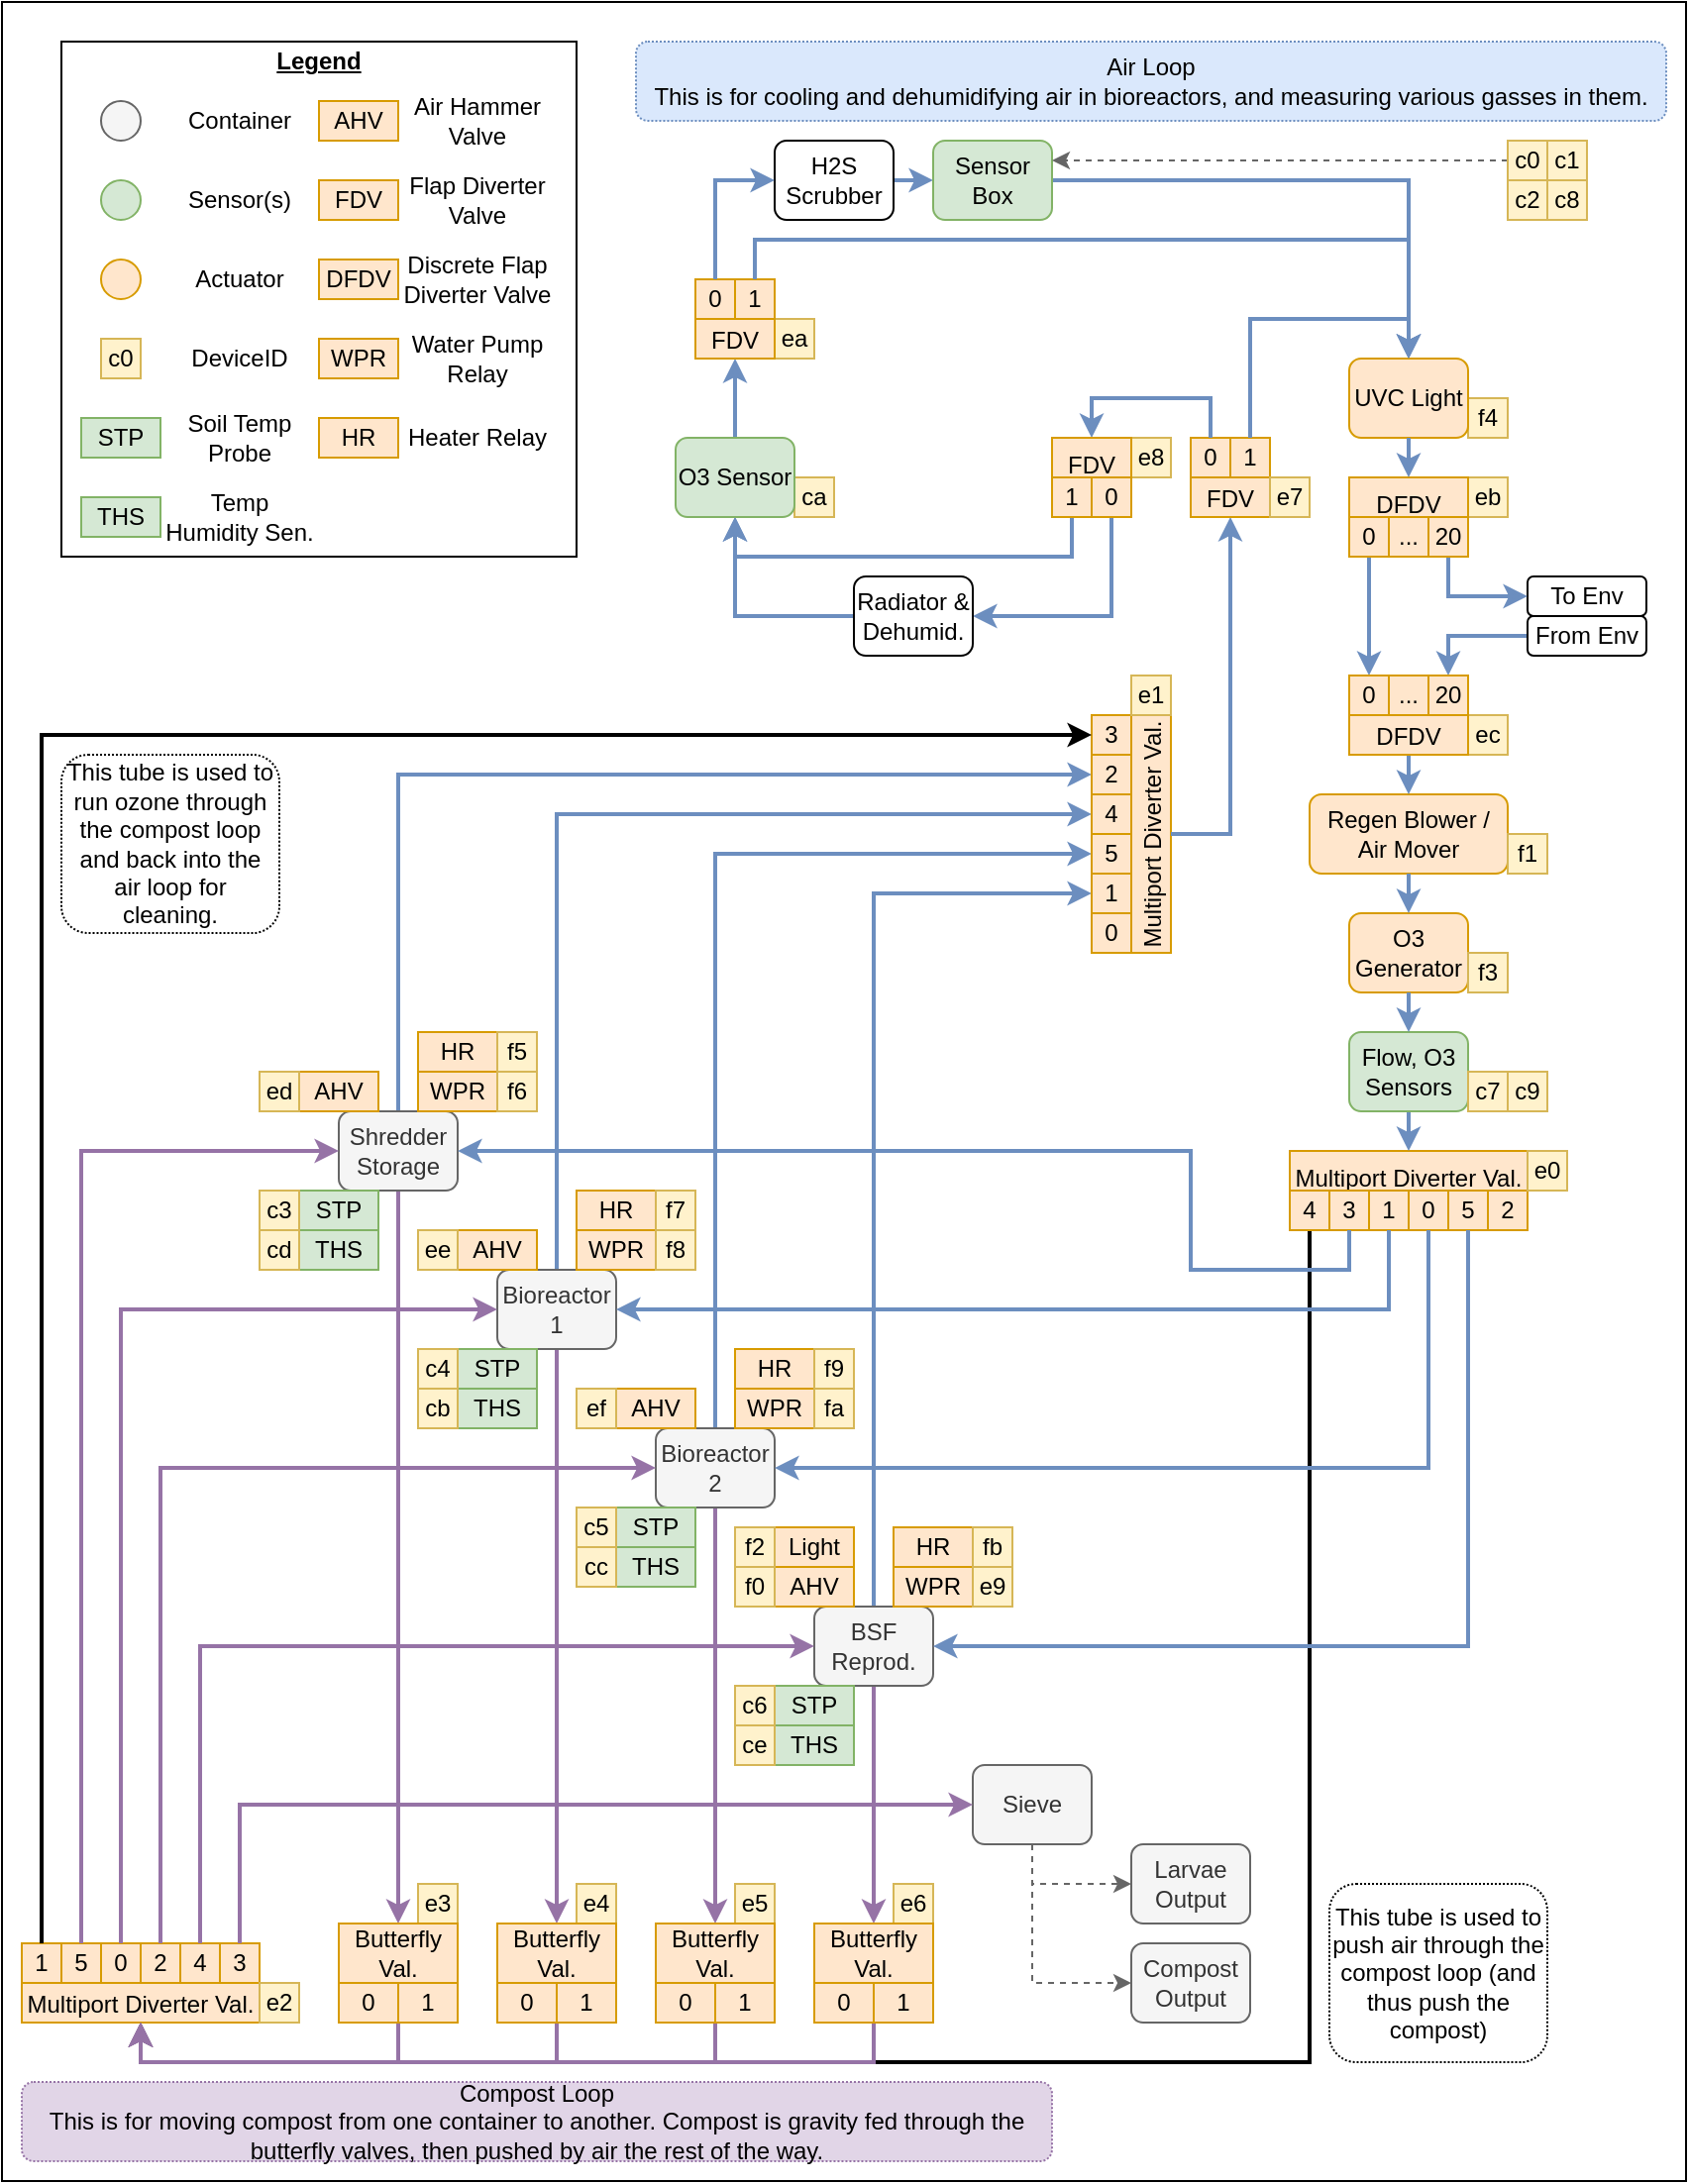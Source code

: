 <mxfile version="20.8.3" type="device"><diagram id="aEHWiN8BpHf5pg_L0daa" name="Page-1"><mxGraphModel dx="1194" dy="773" grid="1" gridSize="10" guides="1" tooltips="1" connect="1" arrows="1" fold="1" page="1" pageScale="1" pageWidth="850" pageHeight="1100" math="0" shadow="0"><root><mxCell id="0"/><mxCell id="1" parent="0"/><mxCell id="B4BlD_K5AVRJh_aEUENM-239" value="" style="rounded=0;whiteSpace=wrap;html=1;shadow=0;glass=0;sketch=0;fillStyle=auto;strokeColor=default;fillColor=default;gradientColor=none;" parent="1" vertex="1"><mxGeometry width="850" height="1100" as="geometry"/></mxCell><mxCell id="B4BlD_K5AVRJh_aEUENM-212" value="" style="rounded=0;whiteSpace=wrap;html=1;shadow=0;glass=0;sketch=0;fillStyle=auto;strokeColor=default;fillColor=default;gradientColor=none;" parent="1" vertex="1"><mxGeometry x="30" y="20" width="260" height="260" as="geometry"/></mxCell><mxCell id="B4BlD_K5AVRJh_aEUENM-64" style="edgeStyle=orthogonalEdgeStyle;rounded=0;orthogonalLoop=1;jettySize=auto;html=1;exitX=0.5;exitY=1;exitDx=0;exitDy=0;entryX=0.5;entryY=1;entryDx=0;entryDy=0;strokeWidth=2;" parent="1" source="B4BlD_K5AVRJh_aEUENM-39" target="B4BlD_K5AVRJh_aEUENM-8" edge="1"><mxGeometry relative="1" as="geometry"><Array as="points"><mxPoint x="660" y="1040"/><mxPoint x="70" y="1040"/></Array></mxGeometry></mxCell><mxCell id="B4BlD_K5AVRJh_aEUENM-24" style="edgeStyle=orthogonalEdgeStyle;rounded=0;orthogonalLoop=1;jettySize=auto;html=1;exitX=0.5;exitY=1;exitDx=0;exitDy=0;entryX=0.5;entryY=0;entryDx=0;entryDy=0;fillColor=#e1d5e7;strokeColor=#9673a6;strokeWidth=2;" parent="1" source="B4BlD_K5AVRJh_aEUENM-1" target="otc_umI00ZQ8Xx-n86Jv-44" edge="1"><mxGeometry relative="1" as="geometry"><mxPoint x="200" y="970" as="targetPoint"/></mxGeometry></mxCell><mxCell id="B4BlD_K5AVRJh_aEUENM-59" style="edgeStyle=orthogonalEdgeStyle;rounded=0;orthogonalLoop=1;jettySize=auto;html=1;exitX=0.5;exitY=0;exitDx=0;exitDy=0;entryX=0.5;entryY=1;entryDx=0;entryDy=0;strokeWidth=2;fillColor=#dae8fc;strokeColor=#6c8ebf;" parent="1" source="B4BlD_K5AVRJh_aEUENM-1" target="B4BlD_K5AVRJh_aEUENM-50" edge="1"><mxGeometry relative="1" as="geometry"/></mxCell><mxCell id="B4BlD_K5AVRJh_aEUENM-1" value="Shredder Storage" style="rounded=1;whiteSpace=wrap;html=1;fillColor=#f5f5f5;strokeColor=#666666;fontColor=#333333;" parent="1" vertex="1"><mxGeometry x="170" y="560" width="60" height="40" as="geometry"/></mxCell><mxCell id="B4BlD_K5AVRJh_aEUENM-74" style="edgeStyle=orthogonalEdgeStyle;rounded=0;orthogonalLoop=1;jettySize=auto;html=1;exitX=0.5;exitY=1;exitDx=0;exitDy=0;entryX=0;entryY=0.5;entryDx=0;entryDy=0;strokeWidth=1;fillColor=#f5f5f5;strokeColor=#666666;dashed=1;" parent="1" source="B4BlD_K5AVRJh_aEUENM-2" target="B4BlD_K5AVRJh_aEUENM-4" edge="1"><mxGeometry relative="1" as="geometry"/></mxCell><mxCell id="B4BlD_K5AVRJh_aEUENM-75" style="edgeStyle=orthogonalEdgeStyle;rounded=0;orthogonalLoop=1;jettySize=auto;html=1;exitX=0.5;exitY=1;exitDx=0;exitDy=0;entryX=0;entryY=0.5;entryDx=0;entryDy=0;dashed=1;strokeWidth=1;fillColor=#f5f5f5;strokeColor=#666666;" parent="1" source="B4BlD_K5AVRJh_aEUENM-2" target="B4BlD_K5AVRJh_aEUENM-3" edge="1"><mxGeometry relative="1" as="geometry"/></mxCell><mxCell id="B4BlD_K5AVRJh_aEUENM-2" value="Sieve" style="rounded=1;whiteSpace=wrap;html=1;fillColor=#f5f5f5;strokeColor=#666666;fontColor=#333333;" parent="1" vertex="1"><mxGeometry x="490" y="890" width="60" height="40" as="geometry"/></mxCell><mxCell id="B4BlD_K5AVRJh_aEUENM-3" value="Compost Output" style="rounded=1;whiteSpace=wrap;html=1;fillColor=#f5f5f5;strokeColor=#666666;fontColor=#333333;" parent="1" vertex="1"><mxGeometry x="570" y="980" width="60" height="40" as="geometry"/></mxCell><mxCell id="B4BlD_K5AVRJh_aEUENM-4" value="Larvae Output" style="rounded=1;whiteSpace=wrap;html=1;fillColor=#f5f5f5;strokeColor=#666666;fontColor=#333333;" parent="1" vertex="1"><mxGeometry x="570" y="930" width="60" height="40" as="geometry"/></mxCell><mxCell id="B4BlD_K5AVRJh_aEUENM-25" style="edgeStyle=orthogonalEdgeStyle;rounded=0;orthogonalLoop=1;jettySize=auto;html=1;exitX=0.5;exitY=1;exitDx=0;exitDy=0;entryX=0.5;entryY=0;entryDx=0;entryDy=0;strokeWidth=2;fillColor=#e1d5e7;strokeColor=#9673a6;" parent="1" source="B4BlD_K5AVRJh_aEUENM-5" target="otc_umI00ZQ8Xx-n86Jv-39" edge="1"><mxGeometry relative="1" as="geometry"><mxPoint x="280" y="970" as="targetPoint"/></mxGeometry></mxCell><mxCell id="B4BlD_K5AVRJh_aEUENM-60" style="edgeStyle=orthogonalEdgeStyle;rounded=0;orthogonalLoop=1;jettySize=auto;html=1;exitX=0.5;exitY=0;exitDx=0;exitDy=0;entryX=0.5;entryY=1;entryDx=0;entryDy=0;strokeWidth=2;fillColor=#dae8fc;strokeColor=#6c8ebf;" parent="1" source="B4BlD_K5AVRJh_aEUENM-5" target="B4BlD_K5AVRJh_aEUENM-51" edge="1"><mxGeometry relative="1" as="geometry"/></mxCell><mxCell id="B4BlD_K5AVRJh_aEUENM-5" value="Bioreactor 1" style="rounded=1;whiteSpace=wrap;html=1;fillColor=#f5f5f5;strokeColor=#666666;fontColor=#333333;" parent="1" vertex="1"><mxGeometry x="250" y="640" width="60" height="40" as="geometry"/></mxCell><mxCell id="B4BlD_K5AVRJh_aEUENM-26" style="edgeStyle=orthogonalEdgeStyle;rounded=0;orthogonalLoop=1;jettySize=auto;html=1;exitX=0.5;exitY=1;exitDx=0;exitDy=0;entryX=0.5;entryY=0;entryDx=0;entryDy=0;strokeWidth=2;fillColor=#e1d5e7;strokeColor=#9673a6;" parent="1" source="B4BlD_K5AVRJh_aEUENM-6" target="otc_umI00ZQ8Xx-n86Jv-34" edge="1"><mxGeometry relative="1" as="geometry"><mxPoint x="360" y="970" as="targetPoint"/></mxGeometry></mxCell><mxCell id="B4BlD_K5AVRJh_aEUENM-61" style="edgeStyle=orthogonalEdgeStyle;rounded=0;orthogonalLoop=1;jettySize=auto;html=1;exitX=0.5;exitY=0;exitDx=0;exitDy=0;entryX=0.5;entryY=1;entryDx=0;entryDy=0;strokeWidth=2;fillColor=#dae8fc;strokeColor=#6c8ebf;" parent="1" source="B4BlD_K5AVRJh_aEUENM-6" target="B4BlD_K5AVRJh_aEUENM-52" edge="1"><mxGeometry relative="1" as="geometry"/></mxCell><mxCell id="B4BlD_K5AVRJh_aEUENM-6" value="Bioreactor 2" style="rounded=1;whiteSpace=wrap;html=1;fillColor=#f5f5f5;strokeColor=#666666;fontColor=#333333;" parent="1" vertex="1"><mxGeometry x="330" y="720" width="60" height="40" as="geometry"/></mxCell><mxCell id="B4BlD_K5AVRJh_aEUENM-27" style="edgeStyle=orthogonalEdgeStyle;rounded=0;orthogonalLoop=1;jettySize=auto;html=1;exitX=0.5;exitY=1;exitDx=0;exitDy=0;entryX=0.5;entryY=0;entryDx=0;entryDy=0;strokeWidth=2;fillColor=#e1d5e7;strokeColor=#9673a6;" parent="1" source="B4BlD_K5AVRJh_aEUENM-7" target="otc_umI00ZQ8Xx-n86Jv-29" edge="1"><mxGeometry relative="1" as="geometry"><mxPoint x="440" y="970" as="targetPoint"/></mxGeometry></mxCell><mxCell id="B4BlD_K5AVRJh_aEUENM-62" style="edgeStyle=orthogonalEdgeStyle;rounded=0;orthogonalLoop=1;jettySize=auto;html=1;exitX=0.5;exitY=0;exitDx=0;exitDy=0;entryX=0.5;entryY=1;entryDx=0;entryDy=0;strokeWidth=2;fillColor=#dae8fc;strokeColor=#6c8ebf;" parent="1" source="B4BlD_K5AVRJh_aEUENM-7" target="B4BlD_K5AVRJh_aEUENM-53" edge="1"><mxGeometry relative="1" as="geometry"/></mxCell><mxCell id="B4BlD_K5AVRJh_aEUENM-7" value="BSF Reprod." style="rounded=1;whiteSpace=wrap;html=1;fillColor=#f5f5f5;strokeColor=#666666;fontColor=#333333;" parent="1" vertex="1"><mxGeometry x="410" y="810" width="60" height="40" as="geometry"/></mxCell><mxCell id="B4BlD_K5AVRJh_aEUENM-19" value="" style="group;fillColor=#ffe6cc;strokeColor=#d79b00;" parent="1" vertex="1" connectable="0"><mxGeometry x="10" y="980" width="120" height="40" as="geometry"/></mxCell><mxCell id="B4BlD_K5AVRJh_aEUENM-8" value="Multiport Diverter Val." style="rounded=0;whiteSpace=wrap;html=1;verticalAlign=bottom;fillColor=#ffe6cc;strokeColor=#d79b00;" parent="B4BlD_K5AVRJh_aEUENM-19" vertex="1"><mxGeometry width="120" height="40" as="geometry"/></mxCell><mxCell id="B4BlD_K5AVRJh_aEUENM-9" value="1" style="text;html=1;strokeColor=#d79b00;fillColor=#ffe6cc;align=center;verticalAlign=middle;whiteSpace=wrap;rounded=0;" parent="B4BlD_K5AVRJh_aEUENM-19" vertex="1"><mxGeometry width="20" height="20" as="geometry"/></mxCell><mxCell id="B4BlD_K5AVRJh_aEUENM-10" value="5" style="text;html=1;strokeColor=#d79b00;fillColor=#ffe6cc;align=center;verticalAlign=middle;whiteSpace=wrap;rounded=0;" parent="B4BlD_K5AVRJh_aEUENM-19" vertex="1"><mxGeometry x="20" width="20" height="20" as="geometry"/></mxCell><mxCell id="B4BlD_K5AVRJh_aEUENM-11" value="0" style="text;html=1;strokeColor=#d79b00;fillColor=#ffe6cc;align=center;verticalAlign=middle;whiteSpace=wrap;rounded=0;" parent="B4BlD_K5AVRJh_aEUENM-19" vertex="1"><mxGeometry x="40" width="20" height="20" as="geometry"/></mxCell><mxCell id="B4BlD_K5AVRJh_aEUENM-12" value="2" style="text;html=1;strokeColor=#d79b00;fillColor=#ffe6cc;align=center;verticalAlign=middle;whiteSpace=wrap;rounded=0;" parent="B4BlD_K5AVRJh_aEUENM-19" vertex="1"><mxGeometry x="60" width="20" height="20" as="geometry"/></mxCell><mxCell id="B4BlD_K5AVRJh_aEUENM-13" value="4" style="text;html=1;strokeColor=#d79b00;fillColor=#ffe6cc;align=center;verticalAlign=middle;whiteSpace=wrap;rounded=0;" parent="B4BlD_K5AVRJh_aEUENM-19" vertex="1"><mxGeometry x="80" width="20" height="20" as="geometry"/></mxCell><mxCell id="B4BlD_K5AVRJh_aEUENM-14" value="3" style="text;html=1;strokeColor=#d79b00;fillColor=#ffe6cc;align=center;verticalAlign=middle;whiteSpace=wrap;rounded=0;" parent="B4BlD_K5AVRJh_aEUENM-19" vertex="1"><mxGeometry x="100" width="20" height="20" as="geometry"/></mxCell><mxCell id="B4BlD_K5AVRJh_aEUENM-28" style="edgeStyle=orthogonalEdgeStyle;rounded=0;orthogonalLoop=1;jettySize=auto;html=1;entryX=0.5;entryY=1;entryDx=0;entryDy=0;strokeWidth=2;fillColor=#e1d5e7;strokeColor=#9673a6;exitX=1;exitY=1;exitDx=0;exitDy=0;" parent="1" source="otc_umI00ZQ8Xx-n86Jv-31" target="B4BlD_K5AVRJh_aEUENM-8" edge="1"><mxGeometry relative="1" as="geometry"><mxPoint x="470" y="1030" as="sourcePoint"/></mxGeometry></mxCell><mxCell id="B4BlD_K5AVRJh_aEUENM-32" style="edgeStyle=orthogonalEdgeStyle;rounded=0;orthogonalLoop=1;jettySize=auto;html=1;entryX=0.5;entryY=1;entryDx=0;entryDy=0;strokeWidth=2;fillColor=#e1d5e7;strokeColor=#9673a6;exitX=1;exitY=1;exitDx=0;exitDy=0;" parent="1" source="otc_umI00ZQ8Xx-n86Jv-36" target="B4BlD_K5AVRJh_aEUENM-8" edge="1"><mxGeometry relative="1" as="geometry"><mxPoint x="400" y="1030" as="sourcePoint"/></mxGeometry></mxCell><mxCell id="B4BlD_K5AVRJh_aEUENM-31" style="edgeStyle=orthogonalEdgeStyle;rounded=0;orthogonalLoop=1;jettySize=auto;html=1;entryX=0.5;entryY=1;entryDx=0;entryDy=0;strokeWidth=2;fillColor=#e1d5e7;strokeColor=#9673a6;exitX=1;exitY=1;exitDx=0;exitDy=0;" parent="1" source="otc_umI00ZQ8Xx-n86Jv-41" target="B4BlD_K5AVRJh_aEUENM-8" edge="1"><mxGeometry relative="1" as="geometry"><mxPoint x="250" y="1030" as="sourcePoint"/></mxGeometry></mxCell><mxCell id="B4BlD_K5AVRJh_aEUENM-30" style="edgeStyle=orthogonalEdgeStyle;rounded=0;orthogonalLoop=1;jettySize=auto;html=1;entryX=0.5;entryY=1;entryDx=0;entryDy=0;strokeWidth=2;fillColor=#e1d5e7;strokeColor=#9673a6;exitX=1;exitY=1;exitDx=0;exitDy=0;" parent="1" source="otc_umI00ZQ8Xx-n86Jv-46" target="B4BlD_K5AVRJh_aEUENM-8" edge="1"><mxGeometry relative="1" as="geometry"><mxPoint x="220" y="1030" as="sourcePoint"/></mxGeometry></mxCell><mxCell id="B4BlD_K5AVRJh_aEUENM-33" style="edgeStyle=orthogonalEdgeStyle;rounded=0;orthogonalLoop=1;jettySize=auto;html=1;exitX=0.5;exitY=0;exitDx=0;exitDy=0;entryX=0;entryY=0.5;entryDx=0;entryDy=0;strokeWidth=2;fillColor=#e1d5e7;strokeColor=#9673a6;" parent="1" source="B4BlD_K5AVRJh_aEUENM-11" target="B4BlD_K5AVRJh_aEUENM-5" edge="1"><mxGeometry relative="1" as="geometry"/></mxCell><mxCell id="B4BlD_K5AVRJh_aEUENM-34" style="edgeStyle=orthogonalEdgeStyle;rounded=0;orthogonalLoop=1;jettySize=auto;html=1;exitX=0.5;exitY=0;exitDx=0;exitDy=0;entryX=0;entryY=0.5;entryDx=0;entryDy=0;strokeWidth=2;fillColor=#e1d5e7;strokeColor=#9673a6;" parent="1" source="B4BlD_K5AVRJh_aEUENM-12" target="B4BlD_K5AVRJh_aEUENM-6" edge="1"><mxGeometry relative="1" as="geometry"/></mxCell><mxCell id="B4BlD_K5AVRJh_aEUENM-35" style="edgeStyle=orthogonalEdgeStyle;rounded=0;orthogonalLoop=1;jettySize=auto;html=1;exitX=0.5;exitY=0;exitDx=0;exitDy=0;entryX=0;entryY=0.5;entryDx=0;entryDy=0;strokeWidth=2;fillColor=#e1d5e7;strokeColor=#9673a6;" parent="1" source="B4BlD_K5AVRJh_aEUENM-13" target="B4BlD_K5AVRJh_aEUENM-7" edge="1"><mxGeometry relative="1" as="geometry"/></mxCell><mxCell id="B4BlD_K5AVRJh_aEUENM-36" style="edgeStyle=orthogonalEdgeStyle;rounded=0;orthogonalLoop=1;jettySize=auto;html=1;exitX=0.5;exitY=0;exitDx=0;exitDy=0;entryX=0;entryY=0.5;entryDx=0;entryDy=0;strokeWidth=2;fillColor=#e1d5e7;strokeColor=#9673a6;" parent="1" source="B4BlD_K5AVRJh_aEUENM-14" target="B4BlD_K5AVRJh_aEUENM-2" edge="1"><mxGeometry relative="1" as="geometry"/></mxCell><mxCell id="B4BlD_K5AVRJh_aEUENM-45" value="" style="group;fillColor=#ffe6cc;strokeColor=#d79b00;" parent="1" vertex="1" connectable="0"><mxGeometry x="650" y="580" width="120" height="40" as="geometry"/></mxCell><mxCell id="B4BlD_K5AVRJh_aEUENM-38" value="Multiport Diverter Val." style="rounded=0;whiteSpace=wrap;html=1;verticalAlign=top;fillColor=#ffe6cc;strokeColor=#d79b00;" parent="B4BlD_K5AVRJh_aEUENM-45" vertex="1"><mxGeometry width="120" height="40" as="geometry"/></mxCell><mxCell id="B4BlD_K5AVRJh_aEUENM-39" value="4" style="text;html=1;strokeColor=#d79b00;fillColor=#ffe6cc;align=center;verticalAlign=middle;whiteSpace=wrap;rounded=0;" parent="B4BlD_K5AVRJh_aEUENM-45" vertex="1"><mxGeometry y="20" width="20" height="20" as="geometry"/></mxCell><mxCell id="B4BlD_K5AVRJh_aEUENM-40" value="3" style="text;html=1;strokeColor=#d79b00;fillColor=#ffe6cc;align=center;verticalAlign=middle;whiteSpace=wrap;rounded=0;" parent="B4BlD_K5AVRJh_aEUENM-45" vertex="1"><mxGeometry x="20" y="20" width="20" height="20" as="geometry"/></mxCell><mxCell id="B4BlD_K5AVRJh_aEUENM-41" value="1" style="text;html=1;strokeColor=#d79b00;fillColor=#ffe6cc;align=center;verticalAlign=middle;whiteSpace=wrap;rounded=0;" parent="B4BlD_K5AVRJh_aEUENM-45" vertex="1"><mxGeometry x="40" y="20" width="20" height="20" as="geometry"/></mxCell><mxCell id="B4BlD_K5AVRJh_aEUENM-42" value="0" style="text;html=1;strokeColor=#d79b00;fillColor=#ffe6cc;align=center;verticalAlign=middle;whiteSpace=wrap;rounded=0;" parent="B4BlD_K5AVRJh_aEUENM-45" vertex="1"><mxGeometry x="60" y="20" width="20" height="20" as="geometry"/></mxCell><mxCell id="B4BlD_K5AVRJh_aEUENM-43" value="5" style="text;html=1;strokeColor=#d79b00;fillColor=#ffe6cc;align=center;verticalAlign=middle;whiteSpace=wrap;rounded=0;" parent="B4BlD_K5AVRJh_aEUENM-45" vertex="1"><mxGeometry x="80" y="20" width="20" height="20" as="geometry"/></mxCell><mxCell id="B4BlD_K5AVRJh_aEUENM-44" value="2" style="text;html=1;strokeColor=#d79b00;fillColor=#ffe6cc;align=center;verticalAlign=middle;whiteSpace=wrap;rounded=0;" parent="B4BlD_K5AVRJh_aEUENM-45" vertex="1"><mxGeometry x="100" y="20" width="20" height="20" as="geometry"/></mxCell><mxCell id="B4BlD_K5AVRJh_aEUENM-57" value="" style="group;fillColor=#ffe6cc;strokeColor=#d79b00;" parent="1" vertex="1" connectable="0"><mxGeometry x="550" y="360" width="40" height="120" as="geometry"/></mxCell><mxCell id="B4BlD_K5AVRJh_aEUENM-48" value="Multiport Diverter Val." style="rounded=0;whiteSpace=wrap;html=1;verticalAlign=bottom;fillColor=#ffe6cc;strokeColor=#d79b00;direction=south;horizontal=0;" parent="B4BlD_K5AVRJh_aEUENM-57" vertex="1"><mxGeometry width="40" height="120" as="geometry"/></mxCell><mxCell id="B4BlD_K5AVRJh_aEUENM-49" value="3" style="text;html=1;strokeColor=#d79b00;fillColor=#ffe6cc;align=center;verticalAlign=middle;whiteSpace=wrap;rounded=0;direction=south;" parent="B4BlD_K5AVRJh_aEUENM-57" vertex="1"><mxGeometry width="20" height="20" as="geometry"/></mxCell><mxCell id="B4BlD_K5AVRJh_aEUENM-50" value="2" style="text;html=1;strokeColor=#d79b00;fillColor=#ffe6cc;align=center;verticalAlign=middle;whiteSpace=wrap;rounded=0;direction=south;" parent="B4BlD_K5AVRJh_aEUENM-57" vertex="1"><mxGeometry y="20" width="20" height="20" as="geometry"/></mxCell><mxCell id="B4BlD_K5AVRJh_aEUENM-51" value="4" style="text;html=1;strokeColor=#d79b00;fillColor=#ffe6cc;align=center;verticalAlign=middle;whiteSpace=wrap;rounded=0;direction=south;" parent="B4BlD_K5AVRJh_aEUENM-57" vertex="1"><mxGeometry y="40" width="20" height="20" as="geometry"/></mxCell><mxCell id="B4BlD_K5AVRJh_aEUENM-52" value="5" style="text;html=1;strokeColor=#d79b00;fillColor=#ffe6cc;align=center;verticalAlign=middle;whiteSpace=wrap;rounded=0;direction=south;" parent="B4BlD_K5AVRJh_aEUENM-57" vertex="1"><mxGeometry y="60" width="20" height="20" as="geometry"/></mxCell><mxCell id="B4BlD_K5AVRJh_aEUENM-53" value="1" style="text;html=1;strokeColor=#d79b00;fillColor=#ffe6cc;align=center;verticalAlign=middle;whiteSpace=wrap;rounded=0;direction=south;" parent="B4BlD_K5AVRJh_aEUENM-57" vertex="1"><mxGeometry y="80" width="20" height="20" as="geometry"/></mxCell><mxCell id="B4BlD_K5AVRJh_aEUENM-54" value="0" style="text;html=1;strokeColor=#d79b00;fillColor=#ffe6cc;align=center;verticalAlign=middle;whiteSpace=wrap;rounded=0;direction=south;" parent="B4BlD_K5AVRJh_aEUENM-57" vertex="1"><mxGeometry y="100" width="20" height="20" as="geometry"/></mxCell><mxCell id="B4BlD_K5AVRJh_aEUENM-58" style="edgeStyle=orthogonalEdgeStyle;rounded=0;orthogonalLoop=1;jettySize=auto;html=1;exitX=0.5;exitY=0;exitDx=0;exitDy=0;entryX=0.5;entryY=1;entryDx=0;entryDy=0;strokeWidth=2;" parent="1" source="B4BlD_K5AVRJh_aEUENM-9" target="B4BlD_K5AVRJh_aEUENM-49" edge="1"><mxGeometry relative="1" as="geometry"/></mxCell><mxCell id="B4BlD_K5AVRJh_aEUENM-65" style="edgeStyle=orthogonalEdgeStyle;rounded=0;orthogonalLoop=1;jettySize=auto;html=1;exitX=0.5;exitY=1;exitDx=0;exitDy=0;entryX=1;entryY=0.5;entryDx=0;entryDy=0;strokeWidth=2;fillColor=#dae8fc;strokeColor=#6c8ebf;" parent="1" source="B4BlD_K5AVRJh_aEUENM-40" target="B4BlD_K5AVRJh_aEUENM-1" edge="1"><mxGeometry relative="1" as="geometry"><Array as="points"><mxPoint x="680" y="640"/><mxPoint x="600" y="640"/><mxPoint x="600" y="580"/></Array></mxGeometry></mxCell><mxCell id="B4BlD_K5AVRJh_aEUENM-66" style="edgeStyle=orthogonalEdgeStyle;rounded=0;orthogonalLoop=1;jettySize=auto;html=1;exitX=0.5;exitY=1;exitDx=0;exitDy=0;entryX=1;entryY=0.5;entryDx=0;entryDy=0;strokeWidth=2;fillColor=#dae8fc;strokeColor=#6c8ebf;" parent="1" source="B4BlD_K5AVRJh_aEUENM-41" target="B4BlD_K5AVRJh_aEUENM-5" edge="1"><mxGeometry relative="1" as="geometry"/></mxCell><mxCell id="B4BlD_K5AVRJh_aEUENM-67" style="edgeStyle=orthogonalEdgeStyle;rounded=0;orthogonalLoop=1;jettySize=auto;html=1;exitX=0.5;exitY=1;exitDx=0;exitDy=0;entryX=1;entryY=0.5;entryDx=0;entryDy=0;strokeWidth=2;fillColor=#dae8fc;strokeColor=#6c8ebf;" parent="1" source="B4BlD_K5AVRJh_aEUENM-42" target="B4BlD_K5AVRJh_aEUENM-6" edge="1"><mxGeometry relative="1" as="geometry"/></mxCell><mxCell id="B4BlD_K5AVRJh_aEUENM-68" style="edgeStyle=orthogonalEdgeStyle;rounded=0;orthogonalLoop=1;jettySize=auto;html=1;exitX=0.5;exitY=1;exitDx=0;exitDy=0;entryX=1;entryY=0.5;entryDx=0;entryDy=0;strokeWidth=2;fillColor=#dae8fc;strokeColor=#6c8ebf;" parent="1" source="B4BlD_K5AVRJh_aEUENM-43" target="B4BlD_K5AVRJh_aEUENM-7" edge="1"><mxGeometry relative="1" as="geometry"/></mxCell><mxCell id="B4BlD_K5AVRJh_aEUENM-70" value="AHV" style="rounded=0;whiteSpace=wrap;html=1;verticalAlign=middle;fillColor=#ffe6cc;strokeColor=#d79b00;" parent="1" vertex="1"><mxGeometry x="150" y="540" width="40" height="20" as="geometry"/></mxCell><mxCell id="B4BlD_K5AVRJh_aEUENM-71" value="AHV" style="rounded=0;whiteSpace=wrap;html=1;verticalAlign=middle;fillColor=#ffe6cc;strokeColor=#d79b00;" parent="1" vertex="1"><mxGeometry x="230" y="620" width="40" height="20" as="geometry"/></mxCell><mxCell id="B4BlD_K5AVRJh_aEUENM-72" value="AHV" style="rounded=0;whiteSpace=wrap;html=1;verticalAlign=middle;fillColor=#ffe6cc;strokeColor=#d79b00;" parent="1" vertex="1"><mxGeometry x="310" y="700" width="40" height="20" as="geometry"/></mxCell><mxCell id="B4BlD_K5AVRJh_aEUENM-73" value="AHV" style="rounded=0;whiteSpace=wrap;html=1;verticalAlign=middle;fillColor=#ffe6cc;strokeColor=#d79b00;" parent="1" vertex="1"><mxGeometry x="390" y="790" width="40" height="20" as="geometry"/></mxCell><mxCell id="B4BlD_K5AVRJh_aEUENM-118" value="To Env" style="rounded=1;whiteSpace=wrap;html=1;" parent="1" vertex="1"><mxGeometry x="770" y="290" width="60" height="20" as="geometry"/></mxCell><mxCell id="B4BlD_K5AVRJh_aEUENM-120" style="edgeStyle=orthogonalEdgeStyle;rounded=0;orthogonalLoop=1;jettySize=auto;html=1;exitX=1;exitY=0.5;exitDx=0;exitDy=0;strokeWidth=2;fillColor=#dae8fc;strokeColor=#6c8ebf;entryX=0;entryY=0.5;entryDx=0;entryDy=0;" parent="1" source="B4BlD_K5AVRJh_aEUENM-116" target="B4BlD_K5AVRJh_aEUENM-218" edge="1"><mxGeometry relative="1" as="geometry"><mxPoint x="700" y="350" as="targetPoint"/></mxGeometry></mxCell><mxCell id="B4BlD_K5AVRJh_aEUENM-144" style="edgeStyle=orthogonalEdgeStyle;rounded=0;orthogonalLoop=1;jettySize=auto;html=1;exitX=1;exitY=0.5;exitDx=0;exitDy=0;entryX=0;entryY=0.5;entryDx=0;entryDy=0;strokeWidth=2;fillColor=#dae8fc;strokeColor=#6c8ebf;" parent="1" source="B4BlD_K5AVRJh_aEUENM-140" target="B4BlD_K5AVRJh_aEUENM-142" edge="1"><mxGeometry relative="1" as="geometry"/></mxCell><mxCell id="B4BlD_K5AVRJh_aEUENM-140" value="H2S Scrubber" style="rounded=1;whiteSpace=wrap;html=1;" parent="1" vertex="1"><mxGeometry x="390" y="70" width="60" height="40" as="geometry"/></mxCell><mxCell id="gRAF_eGHe68IPw0R-6ob-53" style="edgeStyle=orthogonalEdgeStyle;rounded=0;orthogonalLoop=1;jettySize=auto;html=1;exitX=1;exitY=0.5;exitDx=0;exitDy=0;entryX=0.5;entryY=0;entryDx=0;entryDy=0;strokeWidth=2;fillColor=#dae8fc;strokeColor=#6c8ebf;" parent="1" source="B4BlD_K5AVRJh_aEUENM-142" target="qZVLulj8x6zAEKee0izX-6" edge="1"><mxGeometry relative="1" as="geometry"/></mxCell><mxCell id="B4BlD_K5AVRJh_aEUENM-142" value="Sensor Box" style="rounded=1;whiteSpace=wrap;html=1;fillColor=#d5e8d4;strokeColor=#82b366;" parent="1" vertex="1"><mxGeometry x="470" y="70" width="60" height="40" as="geometry"/></mxCell><mxCell id="B4BlD_K5AVRJh_aEUENM-147" style="edgeStyle=orthogonalEdgeStyle;rounded=0;orthogonalLoop=1;jettySize=auto;html=1;exitX=1;exitY=0.5;exitDx=0;exitDy=0;entryX=0;entryY=0.5;entryDx=0;entryDy=0;strokeWidth=2;fillColor=#dae8fc;strokeColor=#6c8ebf;" parent="1" source="B4BlD_K5AVRJh_aEUENM-117" target="B4BlD_K5AVRJh_aEUENM-118" edge="1"><mxGeometry relative="1" as="geometry"><mxPoint x="810" y="460" as="targetPoint"/></mxGeometry></mxCell><mxCell id="B4BlD_K5AVRJh_aEUENM-155" value="Compost Loop&lt;br&gt;This is for moving compost from one container to another. Compost is gravity fed through the butterfly valves, then pushed by air the rest of the way." style="text;html=1;strokeColor=#9673a6;fillColor=#e1d5e7;align=center;verticalAlign=middle;whiteSpace=wrap;rounded=1;glass=0;sketch=0;shadow=0;dashed=1;dashPattern=1 1;fillStyle=auto;gradientColor=none;perimeterSpacing=0;" parent="1" vertex="1"><mxGeometry x="10" y="1050" width="520" height="40" as="geometry"/></mxCell><mxCell id="B4BlD_K5AVRJh_aEUENM-158" value="This tube is used to run ozone through the compost loop and back into the air loop for cleaning." style="text;html=1;align=center;verticalAlign=middle;whiteSpace=wrap;rounded=1;glass=0;sketch=0;shadow=0;dashed=1;dashPattern=1 1;fillStyle=auto;perimeterSpacing=0;fillColor=default;strokeColor=default;" parent="1" vertex="1"><mxGeometry x="30" y="380" width="110" height="90" as="geometry"/></mxCell><mxCell id="B4BlD_K5AVRJh_aEUENM-159" value="Air Loop&lt;br&gt;This is for cooling and dehumidifying air in bioreactors, and measuring various gasses in them." style="text;html=1;strokeColor=#6c8ebf;fillColor=#dae8fc;align=center;verticalAlign=middle;whiteSpace=wrap;rounded=1;glass=0;sketch=0;shadow=0;dashed=1;dashPattern=1 1;fillStyle=auto;perimeterSpacing=0;" parent="1" vertex="1"><mxGeometry x="320" y="20" width="520" height="40" as="geometry"/></mxCell><mxCell id="B4BlD_K5AVRJh_aEUENM-176" style="edgeStyle=orthogonalEdgeStyle;rounded=0;orthogonalLoop=1;jettySize=auto;html=1;entryX=0.5;entryY=0;entryDx=0;entryDy=0;strokeWidth=2;fillColor=#dae8fc;strokeColor=#6c8ebf;exitX=0.5;exitY=1;exitDx=0;exitDy=0;" parent="1" source="gRAF_eGHe68IPw0R-6ob-3" target="B4BlD_K5AVRJh_aEUENM-38" edge="1"><mxGeometry relative="1" as="geometry"><mxPoint x="620" y="560" as="sourcePoint"/></mxGeometry></mxCell><mxCell id="B4BlD_K5AVRJh_aEUENM-175" value="O3 Generator" style="rounded=1;whiteSpace=wrap;html=1;fillColor=#ffe6cc;strokeColor=#d79b00;" parent="1" vertex="1"><mxGeometry x="680" y="460" width="60" height="40" as="geometry"/></mxCell><mxCell id="B4BlD_K5AVRJh_aEUENM-177" value="WPR" style="rounded=0;whiteSpace=wrap;html=1;verticalAlign=middle;fillColor=#ffe6cc;strokeColor=#d79b00;" parent="1" vertex="1"><mxGeometry x="210" y="540" width="40" height="20" as="geometry"/></mxCell><mxCell id="B4BlD_K5AVRJh_aEUENM-178" value="WPR" style="rounded=0;whiteSpace=wrap;html=1;verticalAlign=middle;fillColor=#ffe6cc;strokeColor=#d79b00;" parent="1" vertex="1"><mxGeometry x="290" y="620" width="40" height="20" as="geometry"/></mxCell><mxCell id="B4BlD_K5AVRJh_aEUENM-179" value="WPR" style="rounded=0;whiteSpace=wrap;html=1;verticalAlign=middle;fillColor=#ffe6cc;strokeColor=#d79b00;" parent="1" vertex="1"><mxGeometry x="370" y="700" width="40" height="20" as="geometry"/></mxCell><mxCell id="B4BlD_K5AVRJh_aEUENM-180" value="WPR" style="rounded=0;whiteSpace=wrap;html=1;verticalAlign=middle;fillColor=#ffe6cc;strokeColor=#d79b00;" parent="1" vertex="1"><mxGeometry x="450" y="790" width="40" height="20" as="geometry"/></mxCell><mxCell id="B4BlD_K5AVRJh_aEUENM-187" style="edgeStyle=orthogonalEdgeStyle;rounded=0;orthogonalLoop=1;jettySize=auto;html=1;exitX=0.5;exitY=0;exitDx=0;exitDy=0;entryX=0.5;entryY=1;entryDx=0;entryDy=0;strokeWidth=2;fillColor=#dae8fc;strokeColor=#6c8ebf;" parent="1" source="B4BlD_K5AVRJh_aEUENM-48" target="B4BlD_K5AVRJh_aEUENM-189" edge="1"><mxGeometry relative="1" as="geometry"><mxPoint x="640" y="360" as="targetPoint"/></mxGeometry></mxCell><mxCell id="B4BlD_K5AVRJh_aEUENM-188" value="" style="group;fillColor=#ffe6cc;strokeColor=#d79b00;" parent="1" vertex="1" connectable="0"><mxGeometry x="600" y="220" width="40" height="40" as="geometry"/></mxCell><mxCell id="B4BlD_K5AVRJh_aEUENM-189" value="FDV" style="rounded=0;whiteSpace=wrap;html=1;verticalAlign=bottom;fillColor=#ffe6cc;strokeColor=#d79b00;direction=north;horizontal=0;flipH=0;rotation=90;" parent="B4BlD_K5AVRJh_aEUENM-188" vertex="1"><mxGeometry width="40" height="40" as="geometry"/></mxCell><mxCell id="B4BlD_K5AVRJh_aEUENM-190" value="0" style="text;html=1;strokeColor=#d79b00;fillColor=#ffe6cc;align=center;verticalAlign=middle;whiteSpace=wrap;rounded=0;direction=south;" parent="B4BlD_K5AVRJh_aEUENM-188" vertex="1"><mxGeometry width="20" height="20" as="geometry"/></mxCell><mxCell id="B4BlD_K5AVRJh_aEUENM-191" value="1" style="text;html=1;strokeColor=#d79b00;fillColor=#ffe6cc;align=center;verticalAlign=middle;whiteSpace=wrap;rounded=0;direction=south;" parent="B4BlD_K5AVRJh_aEUENM-188" vertex="1"><mxGeometry x="20" width="20" height="20" as="geometry"/></mxCell><mxCell id="B4BlD_K5AVRJh_aEUENM-193" style="rounded=0;orthogonalLoop=1;jettySize=auto;html=1;exitX=0;exitY=0.5;exitDx=0;exitDy=0;entryX=0.5;entryY=0;entryDx=0;entryDy=0;strokeWidth=2;fillColor=#dae8fc;strokeColor=#6c8ebf;edgeStyle=orthogonalEdgeStyle;" parent="1" source="B4BlD_K5AVRJh_aEUENM-190" target="gRAF_eGHe68IPw0R-6ob-8" edge="1"><mxGeometry relative="1" as="geometry"><mxPoint x="500" y="220" as="sourcePoint"/><mxPoint x="560.0" y="160" as="targetPoint"/></mxGeometry></mxCell><mxCell id="B4BlD_K5AVRJh_aEUENM-197" value="This tube is used to push air through the compost loop (and thus push the compost)" style="text;html=1;align=center;verticalAlign=middle;whiteSpace=wrap;rounded=1;glass=0;sketch=0;shadow=0;dashed=1;dashPattern=1 1;fillStyle=auto;perimeterSpacing=0;fillColor=default;strokeColor=default;" parent="1" vertex="1"><mxGeometry x="670" y="950" width="110" height="90" as="geometry"/></mxCell><mxCell id="B4BlD_K5AVRJh_aEUENM-200" value="Container" style="text;html=1;strokeColor=none;fillColor=none;align=center;verticalAlign=middle;whiteSpace=wrap;rounded=0;shadow=0;glass=0;dashed=1;dashPattern=1 1;sketch=1;fillStyle=auto;" parent="1" vertex="1"><mxGeometry x="80" y="40" width="80" height="40" as="geometry"/></mxCell><mxCell id="B4BlD_K5AVRJh_aEUENM-202" value="Sensor(s)" style="text;html=1;strokeColor=none;fillColor=none;align=center;verticalAlign=middle;whiteSpace=wrap;rounded=0;shadow=0;glass=0;dashed=1;dashPattern=1 1;sketch=1;fillStyle=auto;" parent="1" vertex="1"><mxGeometry x="80" y="80" width="80" height="40" as="geometry"/></mxCell><mxCell id="B4BlD_K5AVRJh_aEUENM-207" value="Actuator" style="text;html=1;strokeColor=none;fillColor=none;align=center;verticalAlign=middle;whiteSpace=wrap;rounded=0;shadow=0;glass=0;dashed=1;dashPattern=1 1;sketch=1;fillStyle=auto;" parent="1" vertex="1"><mxGeometry x="80" y="120" width="80" height="40" as="geometry"/></mxCell><mxCell id="B4BlD_K5AVRJh_aEUENM-211" value="Legend" style="text;html=1;strokeColor=none;fillColor=none;align=center;verticalAlign=middle;whiteSpace=wrap;rounded=0;shadow=0;glass=0;dashed=1;dashPattern=1 1;sketch=1;fillStyle=auto;fontStyle=5" parent="1" vertex="1"><mxGeometry x="40" y="20" width="240" height="20" as="geometry"/></mxCell><mxCell id="B4BlD_K5AVRJh_aEUENM-214" value="Regen Blower / Air Mover" style="rounded=1;whiteSpace=wrap;html=1;fillColor=#ffe6cc;strokeColor=#d79b00;" parent="1" vertex="1"><mxGeometry x="660" y="400" width="100" height="40" as="geometry"/></mxCell><mxCell id="B4BlD_K5AVRJh_aEUENM-221" style="edgeStyle=orthogonalEdgeStyle;rounded=0;orthogonalLoop=1;jettySize=auto;html=1;exitX=0;exitY=0.5;exitDx=0;exitDy=0;entryX=0;entryY=0.5;entryDx=0;entryDy=0;strokeWidth=2;fillColor=#dae8fc;strokeColor=#6c8ebf;" parent="1" source="B4BlD_K5AVRJh_aEUENM-220" target="B4BlD_K5AVRJh_aEUENM-219" edge="1"><mxGeometry relative="1" as="geometry"/></mxCell><mxCell id="B4BlD_K5AVRJh_aEUENM-220" value="From Env" style="rounded=1;whiteSpace=wrap;html=1;" parent="1" vertex="1"><mxGeometry x="770" y="310" width="60" height="20" as="geometry"/></mxCell><mxCell id="B4BlD_K5AVRJh_aEUENM-222" style="edgeStyle=orthogonalEdgeStyle;rounded=0;orthogonalLoop=1;jettySize=auto;html=1;exitX=0.5;exitY=1;exitDx=0;exitDy=0;entryX=0.5;entryY=0;entryDx=0;entryDy=0;strokeWidth=2;fillColor=#dae8fc;strokeColor=#6c8ebf;" parent="1" source="B4BlD_K5AVRJh_aEUENM-217" target="B4BlD_K5AVRJh_aEUENM-214" edge="1"><mxGeometry relative="1" as="geometry"/></mxCell><mxCell id="B4BlD_K5AVRJh_aEUENM-228" value="HR" style="rounded=0;whiteSpace=wrap;html=1;verticalAlign=middle;fillColor=#ffe6cc;strokeColor=#d79b00;" parent="1" vertex="1"><mxGeometry x="160" y="210" width="40" height="20" as="geometry"/></mxCell><mxCell id="B4BlD_K5AVRJh_aEUENM-229" value="Heater Relay" style="text;html=1;strokeColor=none;fillColor=none;align=center;verticalAlign=middle;whiteSpace=wrap;rounded=0;shadow=0;glass=0;dashed=1;dashPattern=1 1;sketch=1;fillStyle=auto;" parent="1" vertex="1"><mxGeometry x="200" y="200" width="80" height="40" as="geometry"/></mxCell><mxCell id="B4BlD_K5AVRJh_aEUENM-230" value="AHV" style="rounded=0;whiteSpace=wrap;html=1;verticalAlign=middle;fillColor=#ffe6cc;strokeColor=#d79b00;" parent="1" vertex="1"><mxGeometry x="160" y="50" width="40" height="20" as="geometry"/></mxCell><mxCell id="B4BlD_K5AVRJh_aEUENM-231" value="Air Hammer Valve" style="text;html=1;strokeColor=none;fillColor=none;align=center;verticalAlign=middle;whiteSpace=wrap;rounded=0;shadow=0;glass=0;dashed=1;dashPattern=1 1;sketch=1;fillStyle=auto;" parent="1" vertex="1"><mxGeometry x="200" y="40" width="80" height="40" as="geometry"/></mxCell><mxCell id="B4BlD_K5AVRJh_aEUENM-232" value="FDV" style="rounded=0;whiteSpace=wrap;html=1;verticalAlign=middle;fillColor=#ffe6cc;strokeColor=#d79b00;direction=north;horizontal=0;flipH=0;rotation=90;" parent="1" vertex="1"><mxGeometry x="170" y="80" width="20" height="40" as="geometry"/></mxCell><mxCell id="B4BlD_K5AVRJh_aEUENM-233" value="Flap Diverter Valve" style="text;html=1;strokeColor=none;fillColor=none;align=center;verticalAlign=middle;whiteSpace=wrap;rounded=0;shadow=0;glass=0;dashed=1;dashPattern=1 1;sketch=1;fillStyle=auto;" parent="1" vertex="1"><mxGeometry x="200" y="80" width="80" height="40" as="geometry"/></mxCell><mxCell id="B4BlD_K5AVRJh_aEUENM-234" value="DFDV" style="rounded=0;whiteSpace=wrap;html=1;verticalAlign=middle;fillColor=#ffe6cc;strokeColor=#d79b00;direction=north;horizontal=0;flipH=0;rotation=90;" parent="1" vertex="1"><mxGeometry x="170" y="120" width="20" height="40" as="geometry"/></mxCell><mxCell id="B4BlD_K5AVRJh_aEUENM-235" value="Discrete Flap Diverter Valve" style="text;html=1;strokeColor=none;fillColor=none;align=center;verticalAlign=middle;whiteSpace=wrap;rounded=0;shadow=0;glass=0;dashed=1;dashPattern=1 1;sketch=1;fillStyle=auto;" parent="1" vertex="1"><mxGeometry x="200" y="120" width="80" height="40" as="geometry"/></mxCell><mxCell id="B4BlD_K5AVRJh_aEUENM-236" value="" style="ellipse;whiteSpace=wrap;html=1;aspect=fixed;rounded=1;shadow=0;glass=0;sketch=0;fillStyle=auto;strokeColor=#82b366;fillColor=#d5e8d4;" parent="1" vertex="1"><mxGeometry x="50" y="90" width="20" height="20" as="geometry"/></mxCell><mxCell id="B4BlD_K5AVRJh_aEUENM-237" value="" style="ellipse;whiteSpace=wrap;html=1;aspect=fixed;rounded=1;shadow=0;glass=0;sketch=0;fillStyle=auto;strokeColor=#d79b00;fillColor=#ffe6cc;" parent="1" vertex="1"><mxGeometry x="50" y="130" width="20" height="20" as="geometry"/></mxCell><mxCell id="B4BlD_K5AVRJh_aEUENM-238" value="" style="ellipse;whiteSpace=wrap;html=1;aspect=fixed;rounded=1;shadow=0;glass=0;sketch=0;fillStyle=auto;strokeColor=#666666;fillColor=#f5f5f5;fontColor=#333333;" parent="1" vertex="1"><mxGeometry x="50" y="50" width="20" height="20" as="geometry"/></mxCell><mxCell id="aJ3kMMK_x259RHQa4jOx-1" value="DeviceID" style="text;html=1;strokeColor=none;fillColor=none;align=center;verticalAlign=middle;whiteSpace=wrap;rounded=0;shadow=0;glass=0;dashed=1;dashPattern=1 1;sketch=1;fillStyle=auto;" parent="1" vertex="1"><mxGeometry x="80" y="160" width="80" height="40" as="geometry"/></mxCell><mxCell id="aJ3kMMK_x259RHQa4jOx-4" value="c0" style="text;html=1;strokeColor=#d6b656;fillColor=#fff2cc;align=center;verticalAlign=middle;whiteSpace=wrap;rounded=0;direction=south;" parent="1" vertex="1"><mxGeometry x="50" y="170" width="20" height="20" as="geometry"/></mxCell><mxCell id="aJ3kMMK_x259RHQa4jOx-12" style="edgeStyle=orthogonalEdgeStyle;rounded=0;orthogonalLoop=1;jettySize=auto;html=1;exitX=0.5;exitY=1;exitDx=0;exitDy=0;entryX=1;entryY=0.25;entryDx=0;entryDy=0;dashed=1;fillColor=#f5f5f5;strokeColor=#666666;" parent="1" source="aJ3kMMK_x259RHQa4jOx-6" target="B4BlD_K5AVRJh_aEUENM-142" edge="1"><mxGeometry relative="1" as="geometry"/></mxCell><mxCell id="aJ3kMMK_x259RHQa4jOx-6" value="c0" style="text;html=1;strokeColor=#d6b656;fillColor=#fff2cc;align=center;verticalAlign=middle;whiteSpace=wrap;rounded=0;direction=south;" parent="1" vertex="1"><mxGeometry x="760" y="70" width="20" height="20" as="geometry"/></mxCell><mxCell id="aJ3kMMK_x259RHQa4jOx-7" value="c1" style="text;html=1;strokeColor=#d6b656;fillColor=#fff2cc;align=center;verticalAlign=middle;whiteSpace=wrap;rounded=0;direction=south;" parent="1" vertex="1"><mxGeometry x="780" y="70" width="20" height="20" as="geometry"/></mxCell><mxCell id="aJ3kMMK_x259RHQa4jOx-8" value="c2" style="text;html=1;strokeColor=#d6b656;fillColor=#fff2cc;align=center;verticalAlign=middle;whiteSpace=wrap;rounded=0;direction=south;" parent="1" vertex="1"><mxGeometry x="760" y="90" width="20" height="20" as="geometry"/></mxCell><mxCell id="aJ3kMMK_x259RHQa4jOx-9" value="e0" style="text;html=1;strokeColor=#d6b656;fillColor=#fff2cc;align=center;verticalAlign=middle;whiteSpace=wrap;rounded=0;direction=south;" parent="1" vertex="1"><mxGeometry x="770" y="580" width="20" height="20" as="geometry"/></mxCell><mxCell id="aJ3kMMK_x259RHQa4jOx-10" value="e1" style="text;html=1;strokeColor=#d6b656;fillColor=#fff2cc;align=center;verticalAlign=middle;whiteSpace=wrap;rounded=0;direction=south;" parent="1" vertex="1"><mxGeometry x="570" y="340" width="20" height="20" as="geometry"/></mxCell><mxCell id="aJ3kMMK_x259RHQa4jOx-11" value="e2" style="text;html=1;strokeColor=#d6b656;fillColor=#fff2cc;align=center;verticalAlign=middle;whiteSpace=wrap;rounded=0;direction=south;" parent="1" vertex="1"><mxGeometry x="130" y="1000" width="20" height="20" as="geometry"/></mxCell><mxCell id="aJ3kMMK_x259RHQa4jOx-13" value="e7" style="text;html=1;strokeColor=#d6b656;fillColor=#fff2cc;align=center;verticalAlign=middle;whiteSpace=wrap;rounded=0;direction=south;" parent="1" vertex="1"><mxGeometry x="640" y="240" width="20" height="20" as="geometry"/></mxCell><mxCell id="aJ3kMMK_x259RHQa4jOx-14" value="e8" style="text;html=1;strokeColor=#d6b656;fillColor=#fff2cc;align=center;verticalAlign=middle;whiteSpace=wrap;rounded=0;direction=south;" parent="1" vertex="1"><mxGeometry x="570" y="220" width="20" height="20" as="geometry"/></mxCell><mxCell id="aJ3kMMK_x259RHQa4jOx-15" value="ea" style="text;html=1;strokeColor=#d6b656;fillColor=#fff2cc;align=center;verticalAlign=middle;whiteSpace=wrap;rounded=0;direction=south;" parent="1" vertex="1"><mxGeometry x="390" y="160" width="20" height="20" as="geometry"/></mxCell><mxCell id="aJ3kMMK_x259RHQa4jOx-16" value="eb" style="text;html=1;strokeColor=#d6b656;fillColor=#fff2cc;align=center;verticalAlign=middle;whiteSpace=wrap;rounded=0;direction=south;" parent="1" vertex="1"><mxGeometry x="740" y="240" width="20" height="20" as="geometry"/></mxCell><mxCell id="aJ3kMMK_x259RHQa4jOx-17" value="ec" style="text;html=1;strokeColor=#d6b656;fillColor=#fff2cc;align=center;verticalAlign=middle;whiteSpace=wrap;rounded=0;direction=south;" parent="1" vertex="1"><mxGeometry x="740" y="360" width="20" height="20" as="geometry"/></mxCell><mxCell id="aJ3kMMK_x259RHQa4jOx-18" value="f1" style="text;html=1;strokeColor=#d6b656;fillColor=#fff2cc;align=center;verticalAlign=middle;whiteSpace=wrap;rounded=0;direction=south;" parent="1" vertex="1"><mxGeometry x="760" y="420" width="20" height="20" as="geometry"/></mxCell><mxCell id="aJ3kMMK_x259RHQa4jOx-21" value="STP" style="rounded=0;whiteSpace=wrap;html=1;verticalAlign=middle;fillColor=#d5e8d4;strokeColor=#82b366;" parent="1" vertex="1"><mxGeometry x="150" y="600" width="40" height="20" as="geometry"/></mxCell><mxCell id="aJ3kMMK_x259RHQa4jOx-22" value="STP" style="rounded=0;whiteSpace=wrap;html=1;verticalAlign=middle;fillColor=#d5e8d4;strokeColor=#82b366;" parent="1" vertex="1"><mxGeometry x="230" y="680" width="40" height="20" as="geometry"/></mxCell><mxCell id="aJ3kMMK_x259RHQa4jOx-23" value="STP" style="rounded=0;whiteSpace=wrap;html=1;verticalAlign=middle;fillColor=#d5e8d4;strokeColor=#82b366;" parent="1" vertex="1"><mxGeometry x="40" y="210" width="40" height="20" as="geometry"/></mxCell><mxCell id="aJ3kMMK_x259RHQa4jOx-24" value="Soil Temp Probe" style="text;html=1;strokeColor=none;fillColor=none;align=center;verticalAlign=middle;whiteSpace=wrap;rounded=0;shadow=0;glass=0;dashed=1;dashPattern=1 1;sketch=1;fillStyle=auto;" parent="1" vertex="1"><mxGeometry x="80" y="200" width="80" height="40" as="geometry"/></mxCell><mxCell id="aJ3kMMK_x259RHQa4jOx-20" value="c3" style="text;html=1;strokeColor=#d6b656;fillColor=#fff2cc;align=center;verticalAlign=middle;whiteSpace=wrap;rounded=0;direction=south;" parent="1" vertex="1"><mxGeometry x="130" y="600" width="20" height="20" as="geometry"/></mxCell><mxCell id="aJ3kMMK_x259RHQa4jOx-25" value="e3" style="text;html=1;strokeColor=#d6b656;fillColor=#fff2cc;align=center;verticalAlign=middle;whiteSpace=wrap;rounded=0;direction=south;" parent="1" vertex="1"><mxGeometry x="210" y="950" width="20" height="20" as="geometry"/></mxCell><mxCell id="aJ3kMMK_x259RHQa4jOx-26" value="ed" style="text;html=1;strokeColor=#d6b656;fillColor=#fff2cc;align=center;verticalAlign=middle;whiteSpace=wrap;rounded=0;direction=south;" parent="1" vertex="1"><mxGeometry x="130" y="540" width="20" height="20" as="geometry"/></mxCell><mxCell id="aJ3kMMK_x259RHQa4jOx-27" value="c4" style="text;html=1;strokeColor=#d6b656;fillColor=#fff2cc;align=center;verticalAlign=middle;whiteSpace=wrap;rounded=0;direction=south;" parent="1" vertex="1"><mxGeometry x="210" y="680" width="20" height="20" as="geometry"/></mxCell><mxCell id="aJ3kMMK_x259RHQa4jOx-28" value="e4" style="text;html=1;strokeColor=#d6b656;fillColor=#fff2cc;align=center;verticalAlign=middle;whiteSpace=wrap;rounded=0;direction=south;" parent="1" vertex="1"><mxGeometry x="290" y="950" width="20" height="20" as="geometry"/></mxCell><mxCell id="aJ3kMMK_x259RHQa4jOx-30" value="ee" style="text;html=1;strokeColor=#d6b656;fillColor=#fff2cc;align=center;verticalAlign=middle;whiteSpace=wrap;rounded=0;direction=south;" parent="1" vertex="1"><mxGeometry x="210" y="620" width="20" height="20" as="geometry"/></mxCell><mxCell id="aJ3kMMK_x259RHQa4jOx-31" value="STP" style="rounded=0;whiteSpace=wrap;html=1;verticalAlign=middle;fillColor=#d5e8d4;strokeColor=#82b366;" parent="1" vertex="1"><mxGeometry x="310" y="760" width="40" height="20" as="geometry"/></mxCell><mxCell id="aJ3kMMK_x259RHQa4jOx-32" value="c5" style="text;html=1;strokeColor=#d6b656;fillColor=#fff2cc;align=center;verticalAlign=middle;whiteSpace=wrap;rounded=0;direction=south;" parent="1" vertex="1"><mxGeometry x="290" y="760" width="20" height="20" as="geometry"/></mxCell><mxCell id="aJ3kMMK_x259RHQa4jOx-33" value="e5" style="text;html=1;strokeColor=#d6b656;fillColor=#fff2cc;align=center;verticalAlign=middle;whiteSpace=wrap;rounded=0;direction=south;" parent="1" vertex="1"><mxGeometry x="370" y="950" width="20" height="20" as="geometry"/></mxCell><mxCell id="aJ3kMMK_x259RHQa4jOx-34" value="ef" style="text;html=1;strokeColor=#d6b656;fillColor=#fff2cc;align=center;verticalAlign=middle;whiteSpace=wrap;rounded=0;direction=south;" parent="1" vertex="1"><mxGeometry x="290" y="700" width="20" height="20" as="geometry"/></mxCell><mxCell id="aJ3kMMK_x259RHQa4jOx-35" value="STP" style="rounded=0;whiteSpace=wrap;html=1;verticalAlign=middle;fillColor=#d5e8d4;strokeColor=#82b366;" parent="1" vertex="1"><mxGeometry x="390" y="850" width="40" height="20" as="geometry"/></mxCell><mxCell id="aJ3kMMK_x259RHQa4jOx-36" value="c6" style="text;html=1;strokeColor=#d6b656;fillColor=#fff2cc;align=center;verticalAlign=middle;whiteSpace=wrap;rounded=0;direction=south;" parent="1" vertex="1"><mxGeometry x="370" y="850" width="20" height="20" as="geometry"/></mxCell><mxCell id="aJ3kMMK_x259RHQa4jOx-37" value="e6" style="text;html=1;strokeColor=#d6b656;fillColor=#fff2cc;align=center;verticalAlign=middle;whiteSpace=wrap;rounded=0;direction=south;" parent="1" vertex="1"><mxGeometry x="450" y="950" width="20" height="20" as="geometry"/></mxCell><mxCell id="aJ3kMMK_x259RHQa4jOx-38" value="f0" style="text;html=1;strokeColor=#d6b656;fillColor=#fff2cc;align=center;verticalAlign=middle;whiteSpace=wrap;rounded=0;direction=south;" parent="1" vertex="1"><mxGeometry x="370" y="790" width="20" height="20" as="geometry"/></mxCell><mxCell id="aJ3kMMK_x259RHQa4jOx-39" value="Light" style="rounded=0;whiteSpace=wrap;html=1;verticalAlign=middle;fillColor=#ffe6cc;strokeColor=#d79b00;" parent="1" vertex="1"><mxGeometry x="390" y="770" width="40" height="20" as="geometry"/></mxCell><mxCell id="aJ3kMMK_x259RHQa4jOx-40" value="f2" style="text;html=1;strokeColor=#d6b656;fillColor=#fff2cc;align=center;verticalAlign=middle;whiteSpace=wrap;rounded=0;direction=south;" parent="1" vertex="1"><mxGeometry x="370" y="770" width="20" height="20" as="geometry"/></mxCell><mxCell id="aJ3kMMK_x259RHQa4jOx-41" value="f3" style="text;html=1;strokeColor=#d6b656;fillColor=#fff2cc;align=center;verticalAlign=middle;whiteSpace=wrap;rounded=0;direction=south;" parent="1" vertex="1"><mxGeometry x="740" y="480" width="20" height="20" as="geometry"/></mxCell><mxCell id="otc_umI00ZQ8Xx-n86Jv-1" value="WPR" style="rounded=0;whiteSpace=wrap;html=1;verticalAlign=middle;fillColor=#ffe6cc;strokeColor=#d79b00;" parent="1" vertex="1"><mxGeometry x="160" y="170" width="40" height="20" as="geometry"/></mxCell><mxCell id="otc_umI00ZQ8Xx-n86Jv-2" value="Water Pump Relay" style="text;html=1;strokeColor=none;fillColor=none;align=center;verticalAlign=middle;whiteSpace=wrap;rounded=0;shadow=0;glass=0;dashed=1;dashPattern=1 1;sketch=1;fillStyle=auto;" parent="1" vertex="1"><mxGeometry x="200" y="160" width="80" height="40" as="geometry"/></mxCell><mxCell id="otc_umI00ZQ8Xx-n86Jv-3" value="HR" style="rounded=0;whiteSpace=wrap;html=1;verticalAlign=middle;fillColor=#ffe6cc;strokeColor=#d79b00;" parent="1" vertex="1"><mxGeometry x="210" y="520" width="40" height="20" as="geometry"/></mxCell><mxCell id="otc_umI00ZQ8Xx-n86Jv-4" value="HR" style="rounded=0;whiteSpace=wrap;html=1;verticalAlign=middle;fillColor=#ffe6cc;strokeColor=#d79b00;" parent="1" vertex="1"><mxGeometry x="290" y="600" width="40" height="20" as="geometry"/></mxCell><mxCell id="otc_umI00ZQ8Xx-n86Jv-5" value="HR" style="rounded=0;whiteSpace=wrap;html=1;verticalAlign=middle;fillColor=#ffe6cc;strokeColor=#d79b00;" parent="1" vertex="1"><mxGeometry x="370" y="680" width="40" height="20" as="geometry"/></mxCell><mxCell id="otc_umI00ZQ8Xx-n86Jv-6" value="HR" style="rounded=0;whiteSpace=wrap;html=1;verticalAlign=middle;fillColor=#ffe6cc;strokeColor=#d79b00;" parent="1" vertex="1"><mxGeometry x="450" y="770" width="40" height="20" as="geometry"/></mxCell><mxCell id="otc_umI00ZQ8Xx-n86Jv-8" value="c8" style="text;html=1;strokeColor=#d6b656;fillColor=#fff2cc;align=center;verticalAlign=middle;whiteSpace=wrap;rounded=0;direction=south;" parent="1" vertex="1"><mxGeometry x="780" y="90" width="20" height="20" as="geometry"/></mxCell><mxCell id="otc_umI00ZQ8Xx-n86Jv-9" value="ca" style="text;html=1;strokeColor=#d6b656;fillColor=#fff2cc;align=center;verticalAlign=middle;whiteSpace=wrap;rounded=0;direction=south;" parent="1" vertex="1"><mxGeometry x="400" y="240" width="20" height="20" as="geometry"/></mxCell><mxCell id="otc_umI00ZQ8Xx-n86Jv-13" value="" style="group" parent="1" vertex="1" connectable="0"><mxGeometry x="680" y="240" width="60" height="40" as="geometry"/></mxCell><mxCell id="B4BlD_K5AVRJh_aEUENM-115" value="DFDV" style="rounded=0;whiteSpace=wrap;html=1;verticalAlign=top;fillColor=#ffe6cc;strokeColor=#d79b00;direction=north;horizontal=0;flipH=0;rotation=90;" parent="otc_umI00ZQ8Xx-n86Jv-13" vertex="1"><mxGeometry x="10" y="-10" width="40" height="60" as="geometry"/></mxCell><mxCell id="B4BlD_K5AVRJh_aEUENM-116" value="0" style="text;html=1;strokeColor=#d79b00;fillColor=#ffe6cc;align=center;verticalAlign=middle;whiteSpace=wrap;rounded=0;direction=south;" parent="otc_umI00ZQ8Xx-n86Jv-13" vertex="1"><mxGeometry y="20" width="20" height="20" as="geometry"/></mxCell><mxCell id="B4BlD_K5AVRJh_aEUENM-117" value="20" style="text;html=1;strokeColor=#d79b00;fillColor=#ffe6cc;align=center;verticalAlign=middle;whiteSpace=wrap;rounded=0;direction=south;" parent="otc_umI00ZQ8Xx-n86Jv-13" vertex="1"><mxGeometry x="40" y="20" width="20" height="20" as="geometry"/></mxCell><mxCell id="otc_umI00ZQ8Xx-n86Jv-12" value="..." style="text;html=1;strokeColor=#d79b00;fillColor=#ffe6cc;align=center;verticalAlign=middle;whiteSpace=wrap;rounded=0;direction=south;" parent="otc_umI00ZQ8Xx-n86Jv-13" vertex="1"><mxGeometry x="20" y="20" width="20" height="20" as="geometry"/></mxCell><mxCell id="otc_umI00ZQ8Xx-n86Jv-15" value="" style="group" parent="1" vertex="1" connectable="0"><mxGeometry x="680" y="340" width="60" height="40" as="geometry"/></mxCell><mxCell id="B4BlD_K5AVRJh_aEUENM-217" value="DFDV" style="rounded=0;whiteSpace=wrap;html=1;verticalAlign=bottom;fillColor=#ffe6cc;strokeColor=#d79b00;direction=north;horizontal=0;flipH=0;rotation=90;" parent="otc_umI00ZQ8Xx-n86Jv-15" vertex="1"><mxGeometry x="10" y="-10" width="40" height="60" as="geometry"/></mxCell><mxCell id="B4BlD_K5AVRJh_aEUENM-218" value="0" style="text;html=1;strokeColor=#d79b00;fillColor=#ffe6cc;align=center;verticalAlign=middle;whiteSpace=wrap;rounded=0;direction=south;" parent="otc_umI00ZQ8Xx-n86Jv-15" vertex="1"><mxGeometry width="20" height="20" as="geometry"/></mxCell><mxCell id="B4BlD_K5AVRJh_aEUENM-219" value="20" style="text;html=1;strokeColor=#d79b00;fillColor=#ffe6cc;align=center;verticalAlign=middle;whiteSpace=wrap;rounded=0;direction=south;" parent="otc_umI00ZQ8Xx-n86Jv-15" vertex="1"><mxGeometry x="40" width="20" height="20" as="geometry"/></mxCell><mxCell id="otc_umI00ZQ8Xx-n86Jv-14" value="..." style="text;html=1;strokeColor=#d79b00;fillColor=#ffe6cc;align=center;verticalAlign=middle;whiteSpace=wrap;rounded=0;direction=south;" parent="otc_umI00ZQ8Xx-n86Jv-15" vertex="1"><mxGeometry x="20" width="20" height="20" as="geometry"/></mxCell><mxCell id="otc_umI00ZQ8Xx-n86Jv-48" value="f5" style="text;html=1;strokeColor=#d6b656;fillColor=#fff2cc;align=center;verticalAlign=middle;whiteSpace=wrap;rounded=0;direction=south;" parent="1" vertex="1"><mxGeometry x="250" y="520" width="20" height="20" as="geometry"/></mxCell><mxCell id="otc_umI00ZQ8Xx-n86Jv-49" value="f6" style="text;html=1;strokeColor=#d6b656;fillColor=#fff2cc;align=center;verticalAlign=middle;whiteSpace=wrap;rounded=0;direction=south;" parent="1" vertex="1"><mxGeometry x="250" y="540" width="20" height="20" as="geometry"/></mxCell><mxCell id="otc_umI00ZQ8Xx-n86Jv-50" value="f7" style="text;html=1;strokeColor=#d6b656;fillColor=#fff2cc;align=center;verticalAlign=middle;whiteSpace=wrap;rounded=0;direction=south;" parent="1" vertex="1"><mxGeometry x="330" y="600" width="20" height="20" as="geometry"/></mxCell><mxCell id="otc_umI00ZQ8Xx-n86Jv-51" value="f8" style="text;html=1;strokeColor=#d6b656;fillColor=#fff2cc;align=center;verticalAlign=middle;whiteSpace=wrap;rounded=0;direction=south;" parent="1" vertex="1"><mxGeometry x="330" y="620" width="20" height="20" as="geometry"/></mxCell><mxCell id="otc_umI00ZQ8Xx-n86Jv-52" value="f9" style="text;html=1;strokeColor=#d6b656;fillColor=#fff2cc;align=center;verticalAlign=middle;whiteSpace=wrap;rounded=0;direction=south;" parent="1" vertex="1"><mxGeometry x="410" y="680" width="20" height="20" as="geometry"/></mxCell><mxCell id="otc_umI00ZQ8Xx-n86Jv-53" value="fa" style="text;html=1;strokeColor=#d6b656;fillColor=#fff2cc;align=center;verticalAlign=middle;whiteSpace=wrap;rounded=0;direction=south;" parent="1" vertex="1"><mxGeometry x="410" y="700" width="20" height="20" as="geometry"/></mxCell><mxCell id="otc_umI00ZQ8Xx-n86Jv-54" value="fb" style="text;html=1;strokeColor=#d6b656;fillColor=#fff2cc;align=center;verticalAlign=middle;whiteSpace=wrap;rounded=0;direction=south;" parent="1" vertex="1"><mxGeometry x="490" y="770" width="20" height="20" as="geometry"/></mxCell><mxCell id="otc_umI00ZQ8Xx-n86Jv-55" value="e9" style="text;html=1;strokeColor=#d6b656;fillColor=#fff2cc;align=center;verticalAlign=middle;whiteSpace=wrap;rounded=0;direction=south;" parent="1" vertex="1"><mxGeometry x="490" y="790" width="20" height="20" as="geometry"/></mxCell><mxCell id="I54HtbYAKApM_BTOT8rA-1" value="" style="group" parent="1" vertex="1" connectable="0"><mxGeometry x="170" y="970" width="60" height="50" as="geometry"/></mxCell><mxCell id="otc_umI00ZQ8Xx-n86Jv-44" value="Butterfly Val." style="rounded=0;whiteSpace=wrap;html=1;verticalAlign=middle;fillColor=#ffe6cc;strokeColor=#d79b00;" parent="I54HtbYAKApM_BTOT8rA-1" vertex="1"><mxGeometry width="60" height="30" as="geometry"/></mxCell><mxCell id="otc_umI00ZQ8Xx-n86Jv-45" value="0" style="text;html=1;strokeColor=#d79b00;fillColor=#ffe6cc;align=center;verticalAlign=middle;whiteSpace=wrap;rounded=0;direction=south;" parent="I54HtbYAKApM_BTOT8rA-1" vertex="1"><mxGeometry y="30" width="30" height="20" as="geometry"/></mxCell><mxCell id="otc_umI00ZQ8Xx-n86Jv-46" value="1" style="text;html=1;strokeColor=#d79b00;fillColor=#ffe6cc;align=center;verticalAlign=middle;whiteSpace=wrap;rounded=0;direction=south;" parent="I54HtbYAKApM_BTOT8rA-1" vertex="1"><mxGeometry x="30" y="30" width="30" height="20" as="geometry"/></mxCell><mxCell id="I54HtbYAKApM_BTOT8rA-2" value="" style="group" parent="1" vertex="1" connectable="0"><mxGeometry x="250" y="970" width="60" height="50" as="geometry"/></mxCell><mxCell id="otc_umI00ZQ8Xx-n86Jv-39" value="Butterfly Val." style="rounded=0;whiteSpace=wrap;html=1;verticalAlign=middle;fillColor=#ffe6cc;strokeColor=#d79b00;" parent="I54HtbYAKApM_BTOT8rA-2" vertex="1"><mxGeometry width="60" height="30" as="geometry"/></mxCell><mxCell id="otc_umI00ZQ8Xx-n86Jv-40" value="0" style="text;html=1;strokeColor=#d79b00;fillColor=#ffe6cc;align=center;verticalAlign=middle;whiteSpace=wrap;rounded=0;direction=south;" parent="I54HtbYAKApM_BTOT8rA-2" vertex="1"><mxGeometry y="30" width="30" height="20" as="geometry"/></mxCell><mxCell id="otc_umI00ZQ8Xx-n86Jv-41" value="1" style="text;html=1;strokeColor=#d79b00;fillColor=#ffe6cc;align=center;verticalAlign=middle;whiteSpace=wrap;rounded=0;direction=south;" parent="I54HtbYAKApM_BTOT8rA-2" vertex="1"><mxGeometry x="30" y="30" width="30" height="20" as="geometry"/></mxCell><mxCell id="I54HtbYAKApM_BTOT8rA-3" value="" style="group" parent="1" vertex="1" connectable="0"><mxGeometry x="330" y="970" width="60" height="50" as="geometry"/></mxCell><mxCell id="otc_umI00ZQ8Xx-n86Jv-34" value="Butterfly Val." style="rounded=0;whiteSpace=wrap;html=1;verticalAlign=middle;fillColor=#ffe6cc;strokeColor=#d79b00;" parent="I54HtbYAKApM_BTOT8rA-3" vertex="1"><mxGeometry width="60" height="30" as="geometry"/></mxCell><mxCell id="otc_umI00ZQ8Xx-n86Jv-35" value="0" style="text;html=1;strokeColor=#d79b00;fillColor=#ffe6cc;align=center;verticalAlign=middle;whiteSpace=wrap;rounded=0;direction=south;" parent="I54HtbYAKApM_BTOT8rA-3" vertex="1"><mxGeometry y="30" width="30" height="20" as="geometry"/></mxCell><mxCell id="otc_umI00ZQ8Xx-n86Jv-36" value="1" style="text;html=1;strokeColor=#d79b00;fillColor=#ffe6cc;align=center;verticalAlign=middle;whiteSpace=wrap;rounded=0;direction=south;" parent="I54HtbYAKApM_BTOT8rA-3" vertex="1"><mxGeometry x="30" y="30" width="30" height="20" as="geometry"/></mxCell><mxCell id="I54HtbYAKApM_BTOT8rA-4" value="" style="group" parent="1" vertex="1" connectable="0"><mxGeometry x="410" y="970" width="60" height="50" as="geometry"/></mxCell><mxCell id="otc_umI00ZQ8Xx-n86Jv-29" value="Butterfly Val." style="rounded=0;whiteSpace=wrap;html=1;verticalAlign=middle;fillColor=#ffe6cc;strokeColor=#d79b00;" parent="I54HtbYAKApM_BTOT8rA-4" vertex="1"><mxGeometry width="60" height="30" as="geometry"/></mxCell><mxCell id="otc_umI00ZQ8Xx-n86Jv-30" value="0" style="text;html=1;strokeColor=#d79b00;fillColor=#ffe6cc;align=center;verticalAlign=middle;whiteSpace=wrap;rounded=0;direction=south;" parent="I54HtbYAKApM_BTOT8rA-4" vertex="1"><mxGeometry y="30" width="30" height="20" as="geometry"/></mxCell><mxCell id="otc_umI00ZQ8Xx-n86Jv-31" value="1" style="text;html=1;strokeColor=#d79b00;fillColor=#ffe6cc;align=center;verticalAlign=middle;whiteSpace=wrap;rounded=0;direction=south;" parent="I54HtbYAKApM_BTOT8rA-4" vertex="1"><mxGeometry x="30" y="30" width="30" height="20" as="geometry"/></mxCell><mxCell id="qZVLulj8x6zAEKee0izX-2" style="edgeStyle=orthogonalEdgeStyle;rounded=0;orthogonalLoop=1;jettySize=auto;html=1;entryX=0.5;entryY=0;entryDx=0;entryDy=0;strokeWidth=2;fillColor=#dae8fc;strokeColor=#6c8ebf;exitX=0.5;exitY=1;exitDx=0;exitDy=0;" parent="1" source="B4BlD_K5AVRJh_aEUENM-214" target="B4BlD_K5AVRJh_aEUENM-175" edge="1"><mxGeometry relative="1" as="geometry"><mxPoint x="780" y="410" as="sourcePoint"/><mxPoint x="710" y="400" as="targetPoint"/></mxGeometry></mxCell><mxCell id="qZVLulj8x6zAEKee0izX-4" style="edgeStyle=orthogonalEdgeStyle;rounded=0;orthogonalLoop=1;jettySize=auto;html=1;exitX=0.5;exitY=0;exitDx=0;exitDy=0;entryX=0;entryY=0.5;entryDx=0;entryDy=0;strokeWidth=2;fillColor=#e1d5e7;strokeColor=#9673a6;" parent="1" source="B4BlD_K5AVRJh_aEUENM-10" target="B4BlD_K5AVRJh_aEUENM-1" edge="1"><mxGeometry relative="1" as="geometry"><mxPoint x="70" y="990" as="sourcePoint"/><mxPoint x="260" y="670" as="targetPoint"/></mxGeometry></mxCell><mxCell id="qZVLulj8x6zAEKee0izX-5" value="f4" style="text;html=1;strokeColor=#d6b656;fillColor=#fff2cc;align=center;verticalAlign=middle;whiteSpace=wrap;rounded=0;direction=south;" parent="1" vertex="1"><mxGeometry x="740" y="200" width="20" height="20" as="geometry"/></mxCell><mxCell id="qZVLulj8x6zAEKee0izX-6" value="UVC Light" style="rounded=1;whiteSpace=wrap;html=1;fillColor=#ffe6cc;strokeColor=#d79b00;" parent="1" vertex="1"><mxGeometry x="680" y="180" width="60" height="40" as="geometry"/></mxCell><mxCell id="qZVLulj8x6zAEKee0izX-7" style="edgeStyle=orthogonalEdgeStyle;rounded=0;orthogonalLoop=1;jettySize=auto;html=1;exitX=0.5;exitY=1;exitDx=0;exitDy=0;strokeWidth=2;fillColor=#dae8fc;strokeColor=#6c8ebf;entryX=0.5;entryY=0;entryDx=0;entryDy=0;" parent="1" source="qZVLulj8x6zAEKee0izX-6" target="B4BlD_K5AVRJh_aEUENM-115" edge="1"><mxGeometry relative="1" as="geometry"><mxPoint x="700" y="350" as="targetPoint"/><mxPoint x="700" y="290" as="sourcePoint"/></mxGeometry></mxCell><mxCell id="gRAF_eGHe68IPw0R-6ob-3" value="Flow, O3 Sensors" style="rounded=1;whiteSpace=wrap;html=1;fillColor=#d5e8d4;strokeColor=#82b366;" parent="1" vertex="1"><mxGeometry x="680" y="520" width="60" height="40" as="geometry"/></mxCell><mxCell id="gRAF_eGHe68IPw0R-6ob-4" style="edgeStyle=orthogonalEdgeStyle;rounded=0;orthogonalLoop=1;jettySize=auto;html=1;strokeWidth=2;fillColor=#dae8fc;strokeColor=#6c8ebf;exitX=0.5;exitY=1;exitDx=0;exitDy=0;entryX=0.5;entryY=0;entryDx=0;entryDy=0;" parent="1" source="B4BlD_K5AVRJh_aEUENM-175" target="gRAF_eGHe68IPw0R-6ob-3" edge="1"><mxGeometry relative="1" as="geometry"><mxPoint x="720.0" y="570" as="sourcePoint"/><mxPoint x="650" y="500" as="targetPoint"/></mxGeometry></mxCell><mxCell id="gRAF_eGHe68IPw0R-6ob-5" value="c7" style="text;html=1;strokeColor=#d6b656;fillColor=#fff2cc;align=center;verticalAlign=middle;whiteSpace=wrap;rounded=0;direction=south;" parent="1" vertex="1"><mxGeometry x="740" y="540" width="20" height="20" as="geometry"/></mxCell><mxCell id="gRAF_eGHe68IPw0R-6ob-6" value="c9" style="text;html=1;strokeColor=#d6b656;fillColor=#fff2cc;align=center;verticalAlign=middle;whiteSpace=wrap;rounded=0;direction=south;" parent="1" vertex="1"><mxGeometry x="760" y="540" width="20" height="20" as="geometry"/></mxCell><mxCell id="gRAF_eGHe68IPw0R-6ob-27" style="edgeStyle=orthogonalEdgeStyle;rounded=0;orthogonalLoop=1;jettySize=auto;html=1;exitX=1;exitY=0.5;exitDx=0;exitDy=0;entryX=0.5;entryY=1;entryDx=0;entryDy=0;strokeWidth=2;fillColor=#dae8fc;strokeColor=#6c8ebf;" parent="1" source="gRAF_eGHe68IPw0R-6ob-9" target="gRAF_eGHe68IPw0R-6ob-13" edge="1"><mxGeometry relative="1" as="geometry"/></mxCell><mxCell id="gRAF_eGHe68IPw0R-6ob-29" style="edgeStyle=orthogonalEdgeStyle;rounded=0;orthogonalLoop=1;jettySize=auto;html=1;exitX=1;exitY=0.5;exitDx=0;exitDy=0;entryX=1;entryY=0.5;entryDx=0;entryDy=0;strokeWidth=2;fillColor=#dae8fc;strokeColor=#6c8ebf;" parent="1" source="gRAF_eGHe68IPw0R-6ob-10" target="gRAF_eGHe68IPw0R-6ob-11" edge="1"><mxGeometry relative="1" as="geometry"/></mxCell><mxCell id="gRAF_eGHe68IPw0R-6ob-30" style="edgeStyle=orthogonalEdgeStyle;rounded=0;orthogonalLoop=1;jettySize=auto;html=1;exitX=0;exitY=0.5;exitDx=0;exitDy=0;entryX=0.5;entryY=1;entryDx=0;entryDy=0;strokeWidth=2;fillColor=#dae8fc;strokeColor=#6c8ebf;" parent="1" source="gRAF_eGHe68IPw0R-6ob-11" target="gRAF_eGHe68IPw0R-6ob-13" edge="1"><mxGeometry relative="1" as="geometry"/></mxCell><mxCell id="gRAF_eGHe68IPw0R-6ob-11" value="Radiator &amp;amp; Dehumid." style="rounded=1;whiteSpace=wrap;html=1;" parent="1" vertex="1"><mxGeometry x="430" y="290" width="60" height="40" as="geometry"/></mxCell><mxCell id="gRAF_eGHe68IPw0R-6ob-45" style="edgeStyle=orthogonalEdgeStyle;rounded=0;orthogonalLoop=1;jettySize=auto;html=1;exitX=0.5;exitY=0;exitDx=0;exitDy=0;entryX=0.5;entryY=1;entryDx=0;entryDy=0;strokeWidth=2;fillColor=#dae8fc;strokeColor=#6c8ebf;" parent="1" source="gRAF_eGHe68IPw0R-6ob-13" target="gRAF_eGHe68IPw0R-6ob-17" edge="1"><mxGeometry relative="1" as="geometry"/></mxCell><mxCell id="gRAF_eGHe68IPw0R-6ob-13" value="O3 Sensor" style="rounded=1;whiteSpace=wrap;html=1;fillColor=#d5e8d4;strokeColor=#82b366;" parent="1" vertex="1"><mxGeometry x="340" y="220" width="60" height="40" as="geometry"/></mxCell><mxCell id="gRAF_eGHe68IPw0R-6ob-16" value="" style="group;fillColor=#ffe6cc;strokeColor=#d79b00;rotation=0;" parent="1" vertex="1" connectable="0"><mxGeometry x="350" y="140" width="40" height="40" as="geometry"/></mxCell><mxCell id="gRAF_eGHe68IPw0R-6ob-17" value="FDV" style="rounded=0;whiteSpace=wrap;html=1;verticalAlign=bottom;fillColor=#ffe6cc;strokeColor=#d79b00;direction=north;horizontal=0;flipH=0;rotation=90;" parent="gRAF_eGHe68IPw0R-6ob-16" vertex="1"><mxGeometry width="40" height="40" as="geometry"/></mxCell><mxCell id="gRAF_eGHe68IPw0R-6ob-18" value="0" style="text;html=1;strokeColor=#d79b00;fillColor=#ffe6cc;align=center;verticalAlign=middle;whiteSpace=wrap;rounded=0;direction=south;rotation=0;" parent="gRAF_eGHe68IPw0R-6ob-16" vertex="1"><mxGeometry width="20" height="20" as="geometry"/></mxCell><mxCell id="gRAF_eGHe68IPw0R-6ob-19" value="1" style="text;html=1;strokeColor=#d79b00;fillColor=#ffe6cc;align=center;verticalAlign=middle;whiteSpace=wrap;rounded=0;direction=south;rotation=0;" parent="gRAF_eGHe68IPw0R-6ob-16" vertex="1"><mxGeometry x="20" width="20" height="20" as="geometry"/></mxCell><mxCell id="gRAF_eGHe68IPw0R-6ob-46" style="edgeStyle=orthogonalEdgeStyle;rounded=0;orthogonalLoop=1;jettySize=auto;html=1;exitX=0;exitY=0.5;exitDx=0;exitDy=0;entryX=0;entryY=0.5;entryDx=0;entryDy=0;strokeWidth=2;fillColor=#dae8fc;strokeColor=#6c8ebf;" parent="1" source="gRAF_eGHe68IPw0R-6ob-18" target="B4BlD_K5AVRJh_aEUENM-140" edge="1"><mxGeometry relative="1" as="geometry"/></mxCell><mxCell id="gRAF_eGHe68IPw0R-6ob-47" value="" style="group" parent="1" vertex="1" connectable="0"><mxGeometry x="530" y="220" width="40" height="40" as="geometry"/></mxCell><mxCell id="gRAF_eGHe68IPw0R-6ob-8" value="FDV" style="rounded=0;whiteSpace=wrap;html=1;verticalAlign=top;fillColor=#ffe6cc;strokeColor=#d79b00;direction=north;horizontal=0;flipH=0;rotation=90;" parent="gRAF_eGHe68IPw0R-6ob-47" vertex="1"><mxGeometry width="40" height="40" as="geometry"/></mxCell><mxCell id="gRAF_eGHe68IPw0R-6ob-9" value="1" style="text;html=1;strokeColor=#d79b00;fillColor=#ffe6cc;align=center;verticalAlign=middle;whiteSpace=wrap;rounded=0;direction=south;" parent="gRAF_eGHe68IPw0R-6ob-47" vertex="1"><mxGeometry y="20" width="20" height="20" as="geometry"/></mxCell><mxCell id="gRAF_eGHe68IPw0R-6ob-10" value="0" style="text;html=1;strokeColor=#d79b00;fillColor=#ffe6cc;align=center;verticalAlign=middle;whiteSpace=wrap;rounded=0;direction=south;" parent="gRAF_eGHe68IPw0R-6ob-47" vertex="1"><mxGeometry x="20" y="20" width="20" height="20" as="geometry"/></mxCell><mxCell id="gRAF_eGHe68IPw0R-6ob-51" style="edgeStyle=orthogonalEdgeStyle;rounded=0;orthogonalLoop=1;jettySize=auto;html=1;exitX=0;exitY=0.5;exitDx=0;exitDy=0;entryX=0.5;entryY=0;entryDx=0;entryDy=0;strokeWidth=2;fillColor=#dae8fc;strokeColor=#6c8ebf;" parent="1" source="gRAF_eGHe68IPw0R-6ob-19" target="qZVLulj8x6zAEKee0izX-6" edge="1"><mxGeometry relative="1" as="geometry"/></mxCell><mxCell id="gRAF_eGHe68IPw0R-6ob-52" style="edgeStyle=orthogonalEdgeStyle;rounded=0;orthogonalLoop=1;jettySize=auto;html=1;exitX=0;exitY=0.5;exitDx=0;exitDy=0;entryX=0.5;entryY=0;entryDx=0;entryDy=0;strokeWidth=2;fillColor=#dae8fc;strokeColor=#6c8ebf;" parent="1" source="B4BlD_K5AVRJh_aEUENM-191" target="qZVLulj8x6zAEKee0izX-6" edge="1"><mxGeometry relative="1" as="geometry"/></mxCell><mxCell id="vImm2_-bnJUaMCetTWPj-1" value="THS" style="rounded=0;whiteSpace=wrap;html=1;verticalAlign=middle;fillColor=#d5e8d4;strokeColor=#82b366;" parent="1" vertex="1"><mxGeometry x="40" y="250" width="40" height="20" as="geometry"/></mxCell><mxCell id="vImm2_-bnJUaMCetTWPj-2" value="Temp Humidity Sen." style="text;html=1;strokeColor=none;fillColor=none;align=center;verticalAlign=middle;whiteSpace=wrap;rounded=0;shadow=0;glass=0;dashed=1;dashPattern=1 1;sketch=1;fillStyle=auto;" parent="1" vertex="1"><mxGeometry x="80" y="240" width="80" height="40" as="geometry"/></mxCell><mxCell id="vImm2_-bnJUaMCetTWPj-3" value="THS" style="rounded=0;whiteSpace=wrap;html=1;verticalAlign=middle;fillColor=#d5e8d4;strokeColor=#82b366;" parent="1" vertex="1"><mxGeometry x="150" y="620" width="40" height="20" as="geometry"/></mxCell><mxCell id="vImm2_-bnJUaMCetTWPj-4" value="THS" style="rounded=0;whiteSpace=wrap;html=1;verticalAlign=middle;fillColor=#d5e8d4;strokeColor=#82b366;" parent="1" vertex="1"><mxGeometry x="230" y="700" width="40" height="20" as="geometry"/></mxCell><mxCell id="vImm2_-bnJUaMCetTWPj-5" value="THS" style="rounded=0;whiteSpace=wrap;html=1;verticalAlign=middle;fillColor=#d5e8d4;strokeColor=#82b366;" parent="1" vertex="1"><mxGeometry x="310" y="780" width="40" height="20" as="geometry"/></mxCell><mxCell id="vImm2_-bnJUaMCetTWPj-6" value="THS" style="rounded=0;whiteSpace=wrap;html=1;verticalAlign=middle;fillColor=#d5e8d4;strokeColor=#82b366;" parent="1" vertex="1"><mxGeometry x="390" y="870" width="40" height="20" as="geometry"/></mxCell><mxCell id="vImm2_-bnJUaMCetTWPj-7" value="cd" style="text;html=1;strokeColor=#d6b656;fillColor=#fff2cc;align=center;verticalAlign=middle;whiteSpace=wrap;rounded=0;direction=south;" parent="1" vertex="1"><mxGeometry x="130" y="620" width="20" height="20" as="geometry"/></mxCell><mxCell id="vImm2_-bnJUaMCetTWPj-8" value="cb" style="text;html=1;strokeColor=#d6b656;fillColor=#fff2cc;align=center;verticalAlign=middle;whiteSpace=wrap;rounded=0;direction=south;" parent="1" vertex="1"><mxGeometry x="210" y="700" width="20" height="20" as="geometry"/></mxCell><mxCell id="vImm2_-bnJUaMCetTWPj-9" value="cc" style="text;html=1;strokeColor=#d6b656;fillColor=#fff2cc;align=center;verticalAlign=middle;whiteSpace=wrap;rounded=0;direction=south;" parent="1" vertex="1"><mxGeometry x="290" y="780" width="20" height="20" as="geometry"/></mxCell><mxCell id="vImm2_-bnJUaMCetTWPj-10" value="ce" style="text;html=1;strokeColor=#d6b656;fillColor=#fff2cc;align=center;verticalAlign=middle;whiteSpace=wrap;rounded=0;direction=south;" parent="1" vertex="1"><mxGeometry x="370" y="870" width="20" height="20" as="geometry"/></mxCell></root></mxGraphModel></diagram></mxfile>